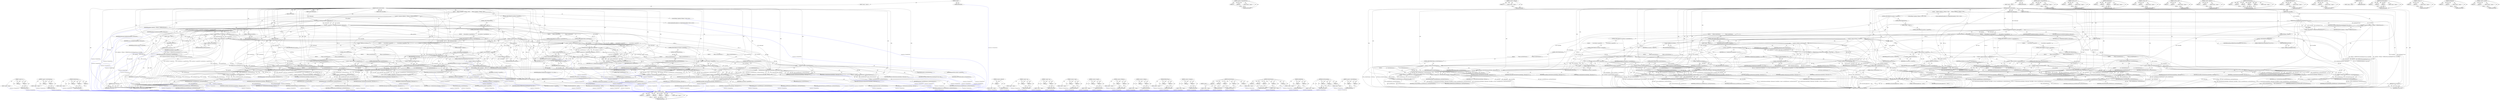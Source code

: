 digraph "&lt;operator&gt;.indirectFieldAccess" {
vulnerable_273 [label=<(METHOD,VerifyUdpChecksum)>];
vulnerable_274 [label=<(PARAM,p1)>];
vulnerable_275 [label=<(PARAM,p2)>];
vulnerable_276 [label=<(PARAM,p3)>];
vulnerable_277 [label=<(PARAM,p4)>];
vulnerable_278 [label=<(PARAM,p5)>];
vulnerable_279 [label=<(BLOCK,&lt;empty&gt;,&lt;empty&gt;)>];
vulnerable_280 [label=<(METHOD_RETURN,ANY)>];
vulnerable_220 [label=<(METHOD,&lt;operator&gt;.indirectIndexAccess)>];
vulnerable_221 [label=<(PARAM,p1)>];
vulnerable_222 [label=<(PARAM,p2)>];
vulnerable_223 [label=<(BLOCK,&lt;empty&gt;,&lt;empty&gt;)>];
vulnerable_224 [label=<(METHOD_RETURN,ANY)>];
vulnerable_246 [label=<(METHOD,&lt;operator&gt;.addressOf)>];
vulnerable_247 [label=<(PARAM,p1)>];
vulnerable_248 [label=<(BLOCK,&lt;empty&gt;,&lt;empty&gt;)>];
vulnerable_249 [label=<(METHOD_RETURN,ANY)>];
vulnerable_6 [label=<(METHOD,&lt;global&gt;)<SUB>1</SUB>>];
vulnerable_7 [label=<(BLOCK,&lt;empty&gt;,&lt;empty&gt;)<SUB>1</SUB>>];
vulnerable_8 [label=<(METHOD,ParaNdis_CheckSumVerify)<SUB>1</SUB>>];
vulnerable_9 [label=<(PARAM,tCompletePhysicalAddress *pDataPages)<SUB>2</SUB>>];
vulnerable_10 [label=<(PARAM,ULONG ulDataLength)<SUB>3</SUB>>];
vulnerable_11 [label=<(PARAM,ULONG ulStartOffset)<SUB>4</SUB>>];
vulnerable_12 [label=<(PARAM,ULONG flags)<SUB>5</SUB>>];
vulnerable_13 [label=<(PARAM,LPCSTR caller)<SUB>6</SUB>>];
vulnerable_14 [label=<(BLOCK,{
     IPHeader *pIpHeader = (IPHeader *) RtlOf...,{
     IPHeader *pIpHeader = (IPHeader *) RtlOf...)<SUB>7</SUB>>];
vulnerable_15 [label="<(LOCAL,IPHeader* pIpHeader: IPHeader*)<SUB>8</SUB>>"];
vulnerable_16 [label=<(&lt;operator&gt;.assignment,*pIpHeader = (IPHeader *) RtlOffsetToPointer(pD...)<SUB>8</SUB>>];
vulnerable_17 [label=<(IDENTIFIER,pIpHeader,*pIpHeader = (IPHeader *) RtlOffsetToPointer(pD...)<SUB>8</SUB>>];
vulnerable_18 [label=<(&lt;operator&gt;.cast,(IPHeader *) RtlOffsetToPointer(pDataPages[0].V...)<SUB>8</SUB>>];
vulnerable_19 [label=<(UNKNOWN,IPHeader *,IPHeader *)<SUB>8</SUB>>];
vulnerable_20 [label=<(RtlOffsetToPointer,RtlOffsetToPointer(pDataPages[0].Virtual, ulSta...)<SUB>8</SUB>>];
vulnerable_21 [label=<(&lt;operator&gt;.fieldAccess,pDataPages[0].Virtual)<SUB>8</SUB>>];
vulnerable_22 [label=<(&lt;operator&gt;.indirectIndexAccess,pDataPages[0])<SUB>8</SUB>>];
vulnerable_23 [label=<(IDENTIFIER,pDataPages,RtlOffsetToPointer(pDataPages[0].Virtual, ulSta...)<SUB>8</SUB>>];
vulnerable_24 [label=<(LITERAL,0,RtlOffsetToPointer(pDataPages[0].Virtual, ulSta...)<SUB>8</SUB>>];
vulnerable_25 [label=<(FIELD_IDENTIFIER,Virtual,Virtual)<SUB>8</SUB>>];
vulnerable_26 [label=<(IDENTIFIER,ulStartOffset,RtlOffsetToPointer(pDataPages[0].Virtual, ulSta...)<SUB>8</SUB>>];
vulnerable_27 [label="<(LOCAL,tTcpIpPacketParsingResult res: tTcpIpPacketParsingResult)<SUB>10</SUB>>"];
vulnerable_28 [label=<(&lt;operator&gt;.assignment,res = QualifyIpPacket(pIpHeader, ulDataLength))<SUB>10</SUB>>];
vulnerable_29 [label=<(IDENTIFIER,res,res = QualifyIpPacket(pIpHeader, ulDataLength))<SUB>10</SUB>>];
vulnerable_30 [label=<(QualifyIpPacket,QualifyIpPacket(pIpHeader, ulDataLength))<SUB>10</SUB>>];
vulnerable_31 [label=<(IDENTIFIER,pIpHeader,QualifyIpPacket(pIpHeader, ulDataLength))<SUB>10</SUB>>];
vulnerable_32 [label=<(IDENTIFIER,ulDataLength,QualifyIpPacket(pIpHeader, ulDataLength))<SUB>10</SUB>>];
vulnerable_33 [label=<(CONTROL_STRUCTURE,IF,if (res.ipStatus == ppresIPV4))<SUB>11</SUB>>];
vulnerable_34 [label=<(&lt;operator&gt;.equals,res.ipStatus == ppresIPV4)<SUB>11</SUB>>];
vulnerable_35 [label=<(&lt;operator&gt;.fieldAccess,res.ipStatus)<SUB>11</SUB>>];
vulnerable_36 [label=<(IDENTIFIER,res,res.ipStatus == ppresIPV4)<SUB>11</SUB>>];
vulnerable_37 [label=<(FIELD_IDENTIFIER,ipStatus,ipStatus)<SUB>11</SUB>>];
vulnerable_38 [label=<(IDENTIFIER,ppresIPV4,res.ipStatus == ppresIPV4)<SUB>11</SUB>>];
vulnerable_39 [label=<(BLOCK,{
         if (flags &amp; pcrIpChecksum)
         ...,{
         if (flags &amp; pcrIpChecksum)
         ...)<SUB>12</SUB>>];
vulnerable_40 [label=<(CONTROL_STRUCTURE,IF,if (flags &amp; pcrIpChecksum))<SUB>13</SUB>>];
vulnerable_41 [label=<(&lt;operator&gt;.and,flags &amp; pcrIpChecksum)<SUB>13</SUB>>];
vulnerable_42 [label=<(IDENTIFIER,flags,flags &amp; pcrIpChecksum)<SUB>13</SUB>>];
vulnerable_43 [label=<(IDENTIFIER,pcrIpChecksum,flags &amp; pcrIpChecksum)<SUB>13</SUB>>];
vulnerable_44 [label=<(BLOCK,&lt;empty&gt;,&lt;empty&gt;)<SUB>14</SUB>>];
vulnerable_45 [label=<(&lt;operator&gt;.assignment,res = VerifyIpChecksum(&amp;pIpHeader-&gt;v4, res, (fl...)<SUB>14</SUB>>];
vulnerable_46 [label=<(IDENTIFIER,res,res = VerifyIpChecksum(&amp;pIpHeader-&gt;v4, res, (fl...)<SUB>14</SUB>>];
vulnerable_47 [label=<(VerifyIpChecksum,VerifyIpChecksum(&amp;pIpHeader-&gt;v4, res, (flags &amp; ...)<SUB>14</SUB>>];
vulnerable_48 [label=<(&lt;operator&gt;.addressOf,&amp;pIpHeader-&gt;v4)<SUB>14</SUB>>];
vulnerable_49 [label=<(&lt;operator&gt;.indirectFieldAccess,pIpHeader-&gt;v4)<SUB>14</SUB>>];
vulnerable_50 [label=<(IDENTIFIER,pIpHeader,VerifyIpChecksum(&amp;pIpHeader-&gt;v4, res, (flags &amp; ...)<SUB>14</SUB>>];
vulnerable_51 [label=<(FIELD_IDENTIFIER,v4,v4)<SUB>14</SUB>>];
vulnerable_52 [label=<(IDENTIFIER,res,VerifyIpChecksum(&amp;pIpHeader-&gt;v4, res, (flags &amp; ...)<SUB>14</SUB>>];
vulnerable_53 [label=<(&lt;operator&gt;.notEquals,(flags &amp; pcrFixIPChecksum) != 0)<SUB>14</SUB>>];
vulnerable_54 [label=<(&lt;operator&gt;.and,flags &amp; pcrFixIPChecksum)<SUB>14</SUB>>];
vulnerable_55 [label=<(IDENTIFIER,flags,flags &amp; pcrFixIPChecksum)<SUB>14</SUB>>];
vulnerable_56 [label=<(IDENTIFIER,pcrFixIPChecksum,flags &amp; pcrFixIPChecksum)<SUB>14</SUB>>];
vulnerable_57 [label=<(LITERAL,0,(flags &amp; pcrFixIPChecksum) != 0)<SUB>14</SUB>>];
vulnerable_58 [label=<(CONTROL_STRUCTURE,IF,if (res.xxpStatus == ppresXxpKnown))<SUB>15</SUB>>];
vulnerable_59 [label=<(&lt;operator&gt;.equals,res.xxpStatus == ppresXxpKnown)<SUB>15</SUB>>];
vulnerable_60 [label=<(&lt;operator&gt;.fieldAccess,res.xxpStatus)<SUB>15</SUB>>];
vulnerable_61 [label=<(IDENTIFIER,res,res.xxpStatus == ppresXxpKnown)<SUB>15</SUB>>];
vulnerable_62 [label=<(FIELD_IDENTIFIER,xxpStatus,xxpStatus)<SUB>15</SUB>>];
vulnerable_63 [label=<(IDENTIFIER,ppresXxpKnown,res.xxpStatus == ppresXxpKnown)<SUB>15</SUB>>];
vulnerable_64 [label=<(BLOCK,{
            if (res.TcpUdp == ppresIsTCP) /* ...,{
            if (res.TcpUdp == ppresIsTCP) /* ...)<SUB>16</SUB>>];
vulnerable_65 [label=<(CONTROL_STRUCTURE,IF,if (res.TcpUdp == ppresIsTCP))<SUB>17</SUB>>];
vulnerable_66 [label=<(&lt;operator&gt;.equals,res.TcpUdp == ppresIsTCP)<SUB>17</SUB>>];
vulnerable_67 [label=<(&lt;operator&gt;.fieldAccess,res.TcpUdp)<SUB>17</SUB>>];
vulnerable_68 [label=<(IDENTIFIER,res,res.TcpUdp == ppresIsTCP)<SUB>17</SUB>>];
vulnerable_69 [label=<(FIELD_IDENTIFIER,TcpUdp,TcpUdp)<SUB>17</SUB>>];
vulnerable_70 [label=<(IDENTIFIER,ppresIsTCP,res.TcpUdp == ppresIsTCP)<SUB>17</SUB>>];
vulnerable_71 [label=<(BLOCK,{
                if(flags &amp; pcrTcpV4Checksum)
...,{
                if(flags &amp; pcrTcpV4Checksum)
...)<SUB>18</SUB>>];
vulnerable_72 [label=<(CONTROL_STRUCTURE,IF,if (flags &amp; pcrTcpV4Checksum))<SUB>19</SUB>>];
vulnerable_73 [label=<(&lt;operator&gt;.and,flags &amp; pcrTcpV4Checksum)<SUB>19</SUB>>];
vulnerable_74 [label=<(IDENTIFIER,flags,flags &amp; pcrTcpV4Checksum)<SUB>19</SUB>>];
vulnerable_75 [label=<(IDENTIFIER,pcrTcpV4Checksum,flags &amp; pcrTcpV4Checksum)<SUB>19</SUB>>];
vulnerable_76 [label=<(BLOCK,{
                    res = VerifyTcpChecksum(p...,{
                    res = VerifyTcpChecksum(p...)<SUB>20</SUB>>];
vulnerable_77 [label=<(&lt;operator&gt;.assignment,res = VerifyTcpChecksum(pDataPages, ulDataLengt...)<SUB>21</SUB>>];
vulnerable_78 [label=<(IDENTIFIER,res,res = VerifyTcpChecksum(pDataPages, ulDataLengt...)<SUB>21</SUB>>];
vulnerable_79 [label=<(VerifyTcpChecksum,VerifyTcpChecksum(pDataPages, ulDataLength, ulS...)<SUB>21</SUB>>];
vulnerable_80 [label=<(IDENTIFIER,pDataPages,VerifyTcpChecksum(pDataPages, ulDataLength, ulS...)<SUB>21</SUB>>];
vulnerable_81 [label=<(IDENTIFIER,ulDataLength,VerifyTcpChecksum(pDataPages, ulDataLength, ulS...)<SUB>21</SUB>>];
vulnerable_82 [label=<(IDENTIFIER,ulStartOffset,VerifyTcpChecksum(pDataPages, ulDataLength, ulS...)<SUB>21</SUB>>];
vulnerable_83 [label=<(IDENTIFIER,res,VerifyTcpChecksum(pDataPages, ulDataLength, ulS...)<SUB>21</SUB>>];
vulnerable_84 [label=<(&lt;operator&gt;.and,flags &amp; (pcrFixPHChecksum | pcrFixTcpV4Checksum))<SUB>21</SUB>>];
vulnerable_85 [label=<(IDENTIFIER,flags,flags &amp; (pcrFixPHChecksum | pcrFixTcpV4Checksum))<SUB>21</SUB>>];
vulnerable_86 [label=<(&lt;operator&gt;.or,pcrFixPHChecksum | pcrFixTcpV4Checksum)<SUB>21</SUB>>];
vulnerable_87 [label=<(IDENTIFIER,pcrFixPHChecksum,pcrFixPHChecksum | pcrFixTcpV4Checksum)<SUB>21</SUB>>];
vulnerable_88 [label=<(IDENTIFIER,pcrFixTcpV4Checksum,pcrFixPHChecksum | pcrFixTcpV4Checksum)<SUB>21</SUB>>];
vulnerable_89 [label=<(CONTROL_STRUCTURE,ELSE,else)<SUB>25</SUB>>];
vulnerable_90 [label=<(BLOCK,{
                if (flags &amp; pcrUdpV4Checksum)...,{
                if (flags &amp; pcrUdpV4Checksum)...)<SUB>25</SUB>>];
vulnerable_91 [label=<(CONTROL_STRUCTURE,IF,if (flags &amp; pcrUdpV4Checksum))<SUB>26</SUB>>];
vulnerable_92 [label=<(&lt;operator&gt;.and,flags &amp; pcrUdpV4Checksum)<SUB>26</SUB>>];
vulnerable_93 [label=<(IDENTIFIER,flags,flags &amp; pcrUdpV4Checksum)<SUB>26</SUB>>];
vulnerable_94 [label=<(IDENTIFIER,pcrUdpV4Checksum,flags &amp; pcrUdpV4Checksum)<SUB>26</SUB>>];
vulnerable_95 [label=<(BLOCK,{
                    res = VerifyUdpChecksum(p...,{
                    res = VerifyUdpChecksum(p...)<SUB>27</SUB>>];
vulnerable_96 [label=<(&lt;operator&gt;.assignment,res = VerifyUdpChecksum(pDataPages, ulDataLengt...)<SUB>28</SUB>>];
vulnerable_97 [label=<(IDENTIFIER,res,res = VerifyUdpChecksum(pDataPages, ulDataLengt...)<SUB>28</SUB>>];
vulnerable_98 [label=<(VerifyUdpChecksum,VerifyUdpChecksum(pDataPages, ulDataLength, ulS...)<SUB>28</SUB>>];
vulnerable_99 [label=<(IDENTIFIER,pDataPages,VerifyUdpChecksum(pDataPages, ulDataLength, ulS...)<SUB>28</SUB>>];
vulnerable_100 [label=<(IDENTIFIER,ulDataLength,VerifyUdpChecksum(pDataPages, ulDataLength, ulS...)<SUB>28</SUB>>];
vulnerable_101 [label=<(IDENTIFIER,ulStartOffset,VerifyUdpChecksum(pDataPages, ulDataLength, ulS...)<SUB>28</SUB>>];
vulnerable_102 [label=<(IDENTIFIER,res,VerifyUdpChecksum(pDataPages, ulDataLength, ulS...)<SUB>28</SUB>>];
vulnerable_103 [label=<(&lt;operator&gt;.and,flags &amp; (pcrFixPHChecksum | pcrFixUdpV4Checksum))<SUB>28</SUB>>];
vulnerable_104 [label=<(IDENTIFIER,flags,flags &amp; (pcrFixPHChecksum | pcrFixUdpV4Checksum))<SUB>28</SUB>>];
vulnerable_105 [label=<(&lt;operator&gt;.or,pcrFixPHChecksum | pcrFixUdpV4Checksum)<SUB>28</SUB>>];
vulnerable_106 [label=<(IDENTIFIER,pcrFixPHChecksum,pcrFixPHChecksum | pcrFixUdpV4Checksum)<SUB>28</SUB>>];
vulnerable_107 [label=<(IDENTIFIER,pcrFixUdpV4Checksum,pcrFixPHChecksum | pcrFixUdpV4Checksum)<SUB>28</SUB>>];
vulnerable_108 [label=<(CONTROL_STRUCTURE,ELSE,else)<SUB>33</SUB>>];
vulnerable_109 [label=<(BLOCK,&lt;empty&gt;,&lt;empty&gt;)<SUB>33</SUB>>];
vulnerable_110 [label=<(CONTROL_STRUCTURE,IF,if (res.ipStatus == ppresIPV6))<SUB>33</SUB>>];
vulnerable_111 [label=<(&lt;operator&gt;.equals,res.ipStatus == ppresIPV6)<SUB>33</SUB>>];
vulnerable_112 [label=<(&lt;operator&gt;.fieldAccess,res.ipStatus)<SUB>33</SUB>>];
vulnerable_113 [label=<(IDENTIFIER,res,res.ipStatus == ppresIPV6)<SUB>33</SUB>>];
vulnerable_114 [label=<(FIELD_IDENTIFIER,ipStatus,ipStatus)<SUB>33</SUB>>];
vulnerable_115 [label=<(IDENTIFIER,ppresIPV6,res.ipStatus == ppresIPV6)<SUB>33</SUB>>];
vulnerable_116 [label=<(BLOCK,{
        if(res.xxpStatus == ppresXxpKnown)
  ...,{
        if(res.xxpStatus == ppresXxpKnown)
  ...)<SUB>34</SUB>>];
vulnerable_117 [label=<(CONTROL_STRUCTURE,IF,if (res.xxpStatus == ppresXxpKnown))<SUB>35</SUB>>];
vulnerable_118 [label=<(&lt;operator&gt;.equals,res.xxpStatus == ppresXxpKnown)<SUB>35</SUB>>];
vulnerable_119 [label=<(&lt;operator&gt;.fieldAccess,res.xxpStatus)<SUB>35</SUB>>];
vulnerable_120 [label=<(IDENTIFIER,res,res.xxpStatus == ppresXxpKnown)<SUB>35</SUB>>];
vulnerable_121 [label=<(FIELD_IDENTIFIER,xxpStatus,xxpStatus)<SUB>35</SUB>>];
vulnerable_122 [label=<(IDENTIFIER,ppresXxpKnown,res.xxpStatus == ppresXxpKnown)<SUB>35</SUB>>];
vulnerable_123 [label=<(BLOCK,{
            if (res.TcpUdp == ppresIsTCP) /* ...,{
            if (res.TcpUdp == ppresIsTCP) /* ...)<SUB>36</SUB>>];
vulnerable_124 [label=<(CONTROL_STRUCTURE,IF,if (res.TcpUdp == ppresIsTCP))<SUB>37</SUB>>];
vulnerable_125 [label=<(&lt;operator&gt;.equals,res.TcpUdp == ppresIsTCP)<SUB>37</SUB>>];
vulnerable_126 [label=<(&lt;operator&gt;.fieldAccess,res.TcpUdp)<SUB>37</SUB>>];
vulnerable_127 [label=<(IDENTIFIER,res,res.TcpUdp == ppresIsTCP)<SUB>37</SUB>>];
vulnerable_128 [label=<(FIELD_IDENTIFIER,TcpUdp,TcpUdp)<SUB>37</SUB>>];
vulnerable_129 [label=<(IDENTIFIER,ppresIsTCP,res.TcpUdp == ppresIsTCP)<SUB>37</SUB>>];
vulnerable_130 [label=<(BLOCK,{
                if(flags &amp; pcrTcpV6Checksum)
...,{
                if(flags &amp; pcrTcpV6Checksum)
...)<SUB>38</SUB>>];
vulnerable_131 [label=<(CONTROL_STRUCTURE,IF,if (flags &amp; pcrTcpV6Checksum))<SUB>39</SUB>>];
vulnerable_132 [label=<(&lt;operator&gt;.and,flags &amp; pcrTcpV6Checksum)<SUB>39</SUB>>];
vulnerable_133 [label=<(IDENTIFIER,flags,flags &amp; pcrTcpV6Checksum)<SUB>39</SUB>>];
vulnerable_134 [label=<(IDENTIFIER,pcrTcpV6Checksum,flags &amp; pcrTcpV6Checksum)<SUB>39</SUB>>];
vulnerable_135 [label=<(BLOCK,{
                    res = VerifyTcpChecksum(p...,{
                    res = VerifyTcpChecksum(p...)<SUB>40</SUB>>];
vulnerable_136 [label=<(&lt;operator&gt;.assignment,res = VerifyTcpChecksum(pDataPages, ulDataLengt...)<SUB>41</SUB>>];
vulnerable_137 [label=<(IDENTIFIER,res,res = VerifyTcpChecksum(pDataPages, ulDataLengt...)<SUB>41</SUB>>];
vulnerable_138 [label=<(VerifyTcpChecksum,VerifyTcpChecksum(pDataPages, ulDataLength, ulS...)<SUB>41</SUB>>];
vulnerable_139 [label=<(IDENTIFIER,pDataPages,VerifyTcpChecksum(pDataPages, ulDataLength, ulS...)<SUB>41</SUB>>];
vulnerable_140 [label=<(IDENTIFIER,ulDataLength,VerifyTcpChecksum(pDataPages, ulDataLength, ulS...)<SUB>41</SUB>>];
vulnerable_141 [label=<(IDENTIFIER,ulStartOffset,VerifyTcpChecksum(pDataPages, ulDataLength, ulS...)<SUB>41</SUB>>];
vulnerable_142 [label=<(IDENTIFIER,res,VerifyTcpChecksum(pDataPages, ulDataLength, ulS...)<SUB>41</SUB>>];
vulnerable_143 [label=<(&lt;operator&gt;.and,flags &amp; (pcrFixPHChecksum | pcrFixTcpV6Checksum))<SUB>41</SUB>>];
vulnerable_144 [label=<(IDENTIFIER,flags,flags &amp; (pcrFixPHChecksum | pcrFixTcpV6Checksum))<SUB>41</SUB>>];
vulnerable_145 [label=<(&lt;operator&gt;.or,pcrFixPHChecksum | pcrFixTcpV6Checksum)<SUB>41</SUB>>];
vulnerable_146 [label=<(IDENTIFIER,pcrFixPHChecksum,pcrFixPHChecksum | pcrFixTcpV6Checksum)<SUB>41</SUB>>];
vulnerable_147 [label=<(IDENTIFIER,pcrFixTcpV6Checksum,pcrFixPHChecksum | pcrFixTcpV6Checksum)<SUB>41</SUB>>];
vulnerable_148 [label=<(CONTROL_STRUCTURE,ELSE,else)<SUB>45</SUB>>];
vulnerable_149 [label=<(BLOCK,{
                if (flags &amp; pcrUdpV6Checksum)...,{
                if (flags &amp; pcrUdpV6Checksum)...)<SUB>45</SUB>>];
vulnerable_150 [label=<(CONTROL_STRUCTURE,IF,if (flags &amp; pcrUdpV6Checksum))<SUB>46</SUB>>];
vulnerable_151 [label=<(&lt;operator&gt;.and,flags &amp; pcrUdpV6Checksum)<SUB>46</SUB>>];
vulnerable_152 [label=<(IDENTIFIER,flags,flags &amp; pcrUdpV6Checksum)<SUB>46</SUB>>];
vulnerable_153 [label=<(IDENTIFIER,pcrUdpV6Checksum,flags &amp; pcrUdpV6Checksum)<SUB>46</SUB>>];
vulnerable_154 [label=<(BLOCK,{
                    res = VerifyUdpChecksum(p...,{
                    res = VerifyUdpChecksum(p...)<SUB>47</SUB>>];
vulnerable_155 [label=<(&lt;operator&gt;.assignment,res = VerifyUdpChecksum(pDataPages, ulDataLengt...)<SUB>48</SUB>>];
vulnerable_156 [label=<(IDENTIFIER,res,res = VerifyUdpChecksum(pDataPages, ulDataLengt...)<SUB>48</SUB>>];
vulnerable_157 [label=<(VerifyUdpChecksum,VerifyUdpChecksum(pDataPages, ulDataLength, ulS...)<SUB>48</SUB>>];
vulnerable_158 [label=<(IDENTIFIER,pDataPages,VerifyUdpChecksum(pDataPages, ulDataLength, ulS...)<SUB>48</SUB>>];
vulnerable_159 [label=<(IDENTIFIER,ulDataLength,VerifyUdpChecksum(pDataPages, ulDataLength, ulS...)<SUB>48</SUB>>];
vulnerable_160 [label=<(IDENTIFIER,ulStartOffset,VerifyUdpChecksum(pDataPages, ulDataLength, ulS...)<SUB>48</SUB>>];
vulnerable_161 [label=<(IDENTIFIER,res,VerifyUdpChecksum(pDataPages, ulDataLength, ulS...)<SUB>48</SUB>>];
vulnerable_162 [label=<(&lt;operator&gt;.and,flags &amp; (pcrFixPHChecksum | pcrFixUdpV6Checksum))<SUB>48</SUB>>];
vulnerable_163 [label=<(IDENTIFIER,flags,flags &amp; (pcrFixPHChecksum | pcrFixUdpV6Checksum))<SUB>48</SUB>>];
vulnerable_164 [label=<(&lt;operator&gt;.or,pcrFixPHChecksum | pcrFixUdpV6Checksum)<SUB>48</SUB>>];
vulnerable_165 [label=<(IDENTIFIER,pcrFixPHChecksum,pcrFixPHChecksum | pcrFixUdpV6Checksum)<SUB>48</SUB>>];
vulnerable_166 [label=<(IDENTIFIER,pcrFixUdpV6Checksum,pcrFixPHChecksum | pcrFixUdpV6Checksum)<SUB>48</SUB>>];
vulnerable_167 [label=<(PrintOutParsingResult,PrintOutParsingResult(res, 1, caller))<SUB>53</SUB>>];
vulnerable_168 [label=<(IDENTIFIER,res,PrintOutParsingResult(res, 1, caller))<SUB>53</SUB>>];
vulnerable_169 [label=<(LITERAL,1,PrintOutParsingResult(res, 1, caller))<SUB>53</SUB>>];
vulnerable_170 [label=<(IDENTIFIER,caller,PrintOutParsingResult(res, 1, caller))<SUB>53</SUB>>];
vulnerable_171 [label=<(RETURN,return res;,return res;)<SUB>54</SUB>>];
vulnerable_172 [label=<(IDENTIFIER,res,return res;)<SUB>54</SUB>>];
vulnerable_173 [label=<(METHOD_RETURN,tTcpIpPacketParsingResult)<SUB>1</SUB>>];
vulnerable_175 [label=<(METHOD_RETURN,ANY)<SUB>1</SUB>>];
vulnerable_250 [label=<(METHOD,&lt;operator&gt;.indirectFieldAccess)>];
vulnerable_251 [label=<(PARAM,p1)>];
vulnerable_252 [label=<(PARAM,p2)>];
vulnerable_253 [label=<(BLOCK,&lt;empty&gt;,&lt;empty&gt;)>];
vulnerable_254 [label=<(METHOD_RETURN,ANY)>];
vulnerable_205 [label=<(METHOD,&lt;operator&gt;.cast)>];
vulnerable_206 [label=<(PARAM,p1)>];
vulnerable_207 [label=<(PARAM,p2)>];
vulnerable_208 [label=<(BLOCK,&lt;empty&gt;,&lt;empty&gt;)>];
vulnerable_209 [label=<(METHOD_RETURN,ANY)>];
vulnerable_240 [label=<(METHOD,VerifyIpChecksum)>];
vulnerable_241 [label=<(PARAM,p1)>];
vulnerable_242 [label=<(PARAM,p2)>];
vulnerable_243 [label=<(PARAM,p3)>];
vulnerable_244 [label=<(BLOCK,&lt;empty&gt;,&lt;empty&gt;)>];
vulnerable_245 [label=<(METHOD_RETURN,ANY)>];
vulnerable_235 [label=<(METHOD,&lt;operator&gt;.and)>];
vulnerable_236 [label=<(PARAM,p1)>];
vulnerable_237 [label=<(PARAM,p2)>];
vulnerable_238 [label=<(BLOCK,&lt;empty&gt;,&lt;empty&gt;)>];
vulnerable_239 [label=<(METHOD_RETURN,ANY)>];
vulnerable_230 [label=<(METHOD,&lt;operator&gt;.equals)>];
vulnerable_231 [label=<(PARAM,p1)>];
vulnerable_232 [label=<(PARAM,p2)>];
vulnerable_233 [label=<(BLOCK,&lt;empty&gt;,&lt;empty&gt;)>];
vulnerable_234 [label=<(METHOD_RETURN,ANY)>];
vulnerable_215 [label=<(METHOD,&lt;operator&gt;.fieldAccess)>];
vulnerable_216 [label=<(PARAM,p1)>];
vulnerable_217 [label=<(PARAM,p2)>];
vulnerable_218 [label=<(BLOCK,&lt;empty&gt;,&lt;empty&gt;)>];
vulnerable_219 [label=<(METHOD_RETURN,ANY)>];
vulnerable_260 [label=<(METHOD,VerifyTcpChecksum)>];
vulnerable_261 [label=<(PARAM,p1)>];
vulnerable_262 [label=<(PARAM,p2)>];
vulnerable_263 [label=<(PARAM,p3)>];
vulnerable_264 [label=<(PARAM,p4)>];
vulnerable_265 [label=<(PARAM,p5)>];
vulnerable_266 [label=<(BLOCK,&lt;empty&gt;,&lt;empty&gt;)>];
vulnerable_267 [label=<(METHOD_RETURN,ANY)>];
vulnerable_210 [label=<(METHOD,RtlOffsetToPointer)>];
vulnerable_211 [label=<(PARAM,p1)>];
vulnerable_212 [label=<(PARAM,p2)>];
vulnerable_213 [label=<(BLOCK,&lt;empty&gt;,&lt;empty&gt;)>];
vulnerable_214 [label=<(METHOD_RETURN,ANY)>];
vulnerable_200 [label=<(METHOD,&lt;operator&gt;.assignment)>];
vulnerable_201 [label=<(PARAM,p1)>];
vulnerable_202 [label=<(PARAM,p2)>];
vulnerable_203 [label=<(BLOCK,&lt;empty&gt;,&lt;empty&gt;)>];
vulnerable_204 [label=<(METHOD_RETURN,ANY)>];
vulnerable_194 [label=<(METHOD,&lt;global&gt;)<SUB>1</SUB>>];
vulnerable_195 [label=<(BLOCK,&lt;empty&gt;,&lt;empty&gt;)>];
vulnerable_196 [label=<(METHOD_RETURN,ANY)>];
vulnerable_281 [label=<(METHOD,PrintOutParsingResult)>];
vulnerable_282 [label=<(PARAM,p1)>];
vulnerable_283 [label=<(PARAM,p2)>];
vulnerable_284 [label=<(PARAM,p3)>];
vulnerable_285 [label=<(BLOCK,&lt;empty&gt;,&lt;empty&gt;)>];
vulnerable_286 [label=<(METHOD_RETURN,ANY)>];
vulnerable_268 [label=<(METHOD,&lt;operator&gt;.or)>];
vulnerable_269 [label=<(PARAM,p1)>];
vulnerable_270 [label=<(PARAM,p2)>];
vulnerable_271 [label=<(BLOCK,&lt;empty&gt;,&lt;empty&gt;)>];
vulnerable_272 [label=<(METHOD_RETURN,ANY)>];
vulnerable_225 [label=<(METHOD,QualifyIpPacket)>];
vulnerable_226 [label=<(PARAM,p1)>];
vulnerable_227 [label=<(PARAM,p2)>];
vulnerable_228 [label=<(BLOCK,&lt;empty&gt;,&lt;empty&gt;)>];
vulnerable_229 [label=<(METHOD_RETURN,ANY)>];
vulnerable_255 [label=<(METHOD,&lt;operator&gt;.notEquals)>];
vulnerable_256 [label=<(PARAM,p1)>];
vulnerable_257 [label=<(PARAM,p2)>];
vulnerable_258 [label=<(BLOCK,&lt;empty&gt;,&lt;empty&gt;)>];
vulnerable_259 [label=<(METHOD_RETURN,ANY)>];
fixed_288 [label=<(METHOD,&lt;operator&gt;.or)>];
fixed_289 [label=<(PARAM,p1)>];
fixed_290 [label=<(PARAM,p2)>];
fixed_291 [label=<(BLOCK,&lt;empty&gt;,&lt;empty&gt;)>];
fixed_292 [label=<(METHOD_RETURN,ANY)>];
fixed_235 [label=<(METHOD,&lt;operator&gt;.indirectIndexAccess)>];
fixed_236 [label=<(PARAM,p1)>];
fixed_237 [label=<(PARAM,p2)>];
fixed_238 [label=<(BLOCK,&lt;empty&gt;,&lt;empty&gt;)>];
fixed_239 [label=<(METHOD_RETURN,ANY)>];
fixed_260 [label=<(METHOD,VerifyIpChecksum)>];
fixed_261 [label=<(PARAM,p1)>];
fixed_262 [label=<(PARAM,p2)>];
fixed_263 [label=<(PARAM,p3)>];
fixed_264 [label=<(BLOCK,&lt;empty&gt;,&lt;empty&gt;)>];
fixed_265 [label=<(METHOD_RETURN,ANY)>];
fixed_6 [label=<(METHOD,&lt;global&gt;)<SUB>1</SUB>>];
fixed_7 [label=<(BLOCK,&lt;empty&gt;,&lt;empty&gt;)<SUB>1</SUB>>];
fixed_8 [label=<(METHOD,ParaNdis_CheckSumVerify)<SUB>1</SUB>>];
fixed_9 [label=<(PARAM,tCompletePhysicalAddress *pDataPages)<SUB>2</SUB>>];
fixed_10 [label=<(PARAM,ULONG ulDataLength)<SUB>3</SUB>>];
fixed_11 [label=<(PARAM,ULONG ulStartOffset)<SUB>4</SUB>>];
fixed_12 [label=<(PARAM,ULONG flags)<SUB>5</SUB>>];
fixed_13 [label=<(PARAM,LPCSTR caller)<SUB>6</SUB>>];
fixed_14 [label=<(BLOCK,{
     IPHeader *pIpHeader = (IPHeader *) RtlOf...,{
     IPHeader *pIpHeader = (IPHeader *) RtlOf...)<SUB>7</SUB>>];
fixed_15 [label="<(LOCAL,IPHeader* pIpHeader: IPHeader*)<SUB>8</SUB>>"];
fixed_16 [label=<(&lt;operator&gt;.assignment,*pIpHeader = (IPHeader *) RtlOffsetToPointer(pD...)<SUB>8</SUB>>];
fixed_17 [label=<(IDENTIFIER,pIpHeader,*pIpHeader = (IPHeader *) RtlOffsetToPointer(pD...)<SUB>8</SUB>>];
fixed_18 [label=<(&lt;operator&gt;.cast,(IPHeader *) RtlOffsetToPointer(pDataPages[0].V...)<SUB>8</SUB>>];
fixed_19 [label=<(UNKNOWN,IPHeader *,IPHeader *)<SUB>8</SUB>>];
fixed_20 [label=<(RtlOffsetToPointer,RtlOffsetToPointer(pDataPages[0].Virtual, ulSta...)<SUB>8</SUB>>];
fixed_21 [label=<(&lt;operator&gt;.fieldAccess,pDataPages[0].Virtual)<SUB>8</SUB>>];
fixed_22 [label=<(&lt;operator&gt;.indirectIndexAccess,pDataPages[0])<SUB>8</SUB>>];
fixed_23 [label=<(IDENTIFIER,pDataPages,RtlOffsetToPointer(pDataPages[0].Virtual, ulSta...)<SUB>8</SUB>>];
fixed_24 [label=<(LITERAL,0,RtlOffsetToPointer(pDataPages[0].Virtual, ulSta...)<SUB>8</SUB>>];
fixed_25 [label=<(FIELD_IDENTIFIER,Virtual,Virtual)<SUB>8</SUB>>];
fixed_26 [label=<(IDENTIFIER,ulStartOffset,RtlOffsetToPointer(pDataPages[0].Virtual, ulSta...)<SUB>8</SUB>>];
fixed_27 [label="<(LOCAL,tTcpIpPacketParsingResult res: tTcpIpPacketParsingResult)<SUB>10</SUB>>"];
fixed_28 [label=<(&lt;operator&gt;.assignment,res = QualifyIpPacket(pIpHeader, ulDataLength))<SUB>10</SUB>>];
fixed_29 [label=<(IDENTIFIER,res,res = QualifyIpPacket(pIpHeader, ulDataLength))<SUB>10</SUB>>];
fixed_30 [label=<(QualifyIpPacket,QualifyIpPacket(pIpHeader, ulDataLength))<SUB>10</SUB>>];
fixed_31 [label=<(IDENTIFIER,pIpHeader,QualifyIpPacket(pIpHeader, ulDataLength))<SUB>10</SUB>>];
fixed_32 [label=<(IDENTIFIER,ulDataLength,QualifyIpPacket(pIpHeader, ulDataLength))<SUB>10</SUB>>];
fixed_33 [label=<(CONTROL_STRUCTURE,IF,if (res.ipStatus == ppresNotIP || res.ipCheckSum == ppresIPTooShort))<SUB>11</SUB>>];
fixed_34 [label=<(&lt;operator&gt;.logicalOr,res.ipStatus == ppresNotIP || res.ipCheckSum ==...)<SUB>11</SUB>>];
fixed_35 [label=<(&lt;operator&gt;.equals,res.ipStatus == ppresNotIP)<SUB>11</SUB>>];
fixed_36 [label=<(&lt;operator&gt;.fieldAccess,res.ipStatus)<SUB>11</SUB>>];
fixed_37 [label=<(IDENTIFIER,res,res.ipStatus == ppresNotIP)<SUB>11</SUB>>];
fixed_38 [label=<(FIELD_IDENTIFIER,ipStatus,ipStatus)<SUB>11</SUB>>];
fixed_39 [label=<(IDENTIFIER,ppresNotIP,res.ipStatus == ppresNotIP)<SUB>11</SUB>>];
fixed_40 [label=<(&lt;operator&gt;.equals,res.ipCheckSum == ppresIPTooShort)<SUB>11</SUB>>];
fixed_41 [label=<(&lt;operator&gt;.fieldAccess,res.ipCheckSum)<SUB>11</SUB>>];
fixed_42 [label=<(IDENTIFIER,res,res.ipCheckSum == ppresIPTooShort)<SUB>11</SUB>>];
fixed_43 [label=<(FIELD_IDENTIFIER,ipCheckSum,ipCheckSum)<SUB>11</SUB>>];
fixed_44 [label=<(IDENTIFIER,ppresIPTooShort,res.ipCheckSum == ppresIPTooShort)<SUB>11</SUB>>];
fixed_45 [label=<(BLOCK,&lt;empty&gt;,&lt;empty&gt;)<SUB>12</SUB>>];
fixed_46 [label=<(RETURN,return res;,return res;)<SUB>12</SUB>>];
fixed_47 [label=<(IDENTIFIER,res,return res;)<SUB>12</SUB>>];
fixed_48 [label=<(CONTROL_STRUCTURE,IF,if (res.ipStatus == ppresIPV4))<SUB>14</SUB>>];
fixed_49 [label=<(&lt;operator&gt;.equals,res.ipStatus == ppresIPV4)<SUB>14</SUB>>];
fixed_50 [label=<(&lt;operator&gt;.fieldAccess,res.ipStatus)<SUB>14</SUB>>];
fixed_51 [label=<(IDENTIFIER,res,res.ipStatus == ppresIPV4)<SUB>14</SUB>>];
fixed_52 [label=<(FIELD_IDENTIFIER,ipStatus,ipStatus)<SUB>14</SUB>>];
fixed_53 [label=<(IDENTIFIER,ppresIPV4,res.ipStatus == ppresIPV4)<SUB>14</SUB>>];
fixed_54 [label=<(BLOCK,{
         if (flags &amp; pcrIpChecksum)
         ...,{
         if (flags &amp; pcrIpChecksum)
         ...)<SUB>15</SUB>>];
fixed_55 [label=<(CONTROL_STRUCTURE,IF,if (flags &amp; pcrIpChecksum))<SUB>16</SUB>>];
fixed_56 [label=<(&lt;operator&gt;.and,flags &amp; pcrIpChecksum)<SUB>16</SUB>>];
fixed_57 [label=<(IDENTIFIER,flags,flags &amp; pcrIpChecksum)<SUB>16</SUB>>];
fixed_58 [label=<(IDENTIFIER,pcrIpChecksum,flags &amp; pcrIpChecksum)<SUB>16</SUB>>];
fixed_59 [label=<(BLOCK,&lt;empty&gt;,&lt;empty&gt;)<SUB>17</SUB>>];
fixed_60 [label=<(&lt;operator&gt;.assignment,res = VerifyIpChecksum(&amp;pIpHeader-&gt;v4, res, (fl...)<SUB>17</SUB>>];
fixed_61 [label=<(IDENTIFIER,res,res = VerifyIpChecksum(&amp;pIpHeader-&gt;v4, res, (fl...)<SUB>17</SUB>>];
fixed_62 [label=<(VerifyIpChecksum,VerifyIpChecksum(&amp;pIpHeader-&gt;v4, res, (flags &amp; ...)<SUB>17</SUB>>];
fixed_63 [label=<(&lt;operator&gt;.addressOf,&amp;pIpHeader-&gt;v4)<SUB>17</SUB>>];
fixed_64 [label=<(&lt;operator&gt;.indirectFieldAccess,pIpHeader-&gt;v4)<SUB>17</SUB>>];
fixed_65 [label=<(IDENTIFIER,pIpHeader,VerifyIpChecksum(&amp;pIpHeader-&gt;v4, res, (flags &amp; ...)<SUB>17</SUB>>];
fixed_66 [label=<(FIELD_IDENTIFIER,v4,v4)<SUB>17</SUB>>];
fixed_67 [label=<(IDENTIFIER,res,VerifyIpChecksum(&amp;pIpHeader-&gt;v4, res, (flags &amp; ...)<SUB>17</SUB>>];
fixed_68 [label=<(&lt;operator&gt;.notEquals,(flags &amp; pcrFixIPChecksum) != 0)<SUB>17</SUB>>];
fixed_69 [label=<(&lt;operator&gt;.and,flags &amp; pcrFixIPChecksum)<SUB>17</SUB>>];
fixed_70 [label=<(IDENTIFIER,flags,flags &amp; pcrFixIPChecksum)<SUB>17</SUB>>];
fixed_71 [label=<(IDENTIFIER,pcrFixIPChecksum,flags &amp; pcrFixIPChecksum)<SUB>17</SUB>>];
fixed_72 [label=<(LITERAL,0,(flags &amp; pcrFixIPChecksum) != 0)<SUB>17</SUB>>];
fixed_73 [label=<(CONTROL_STRUCTURE,IF,if (res.xxpStatus == ppresXxpKnown))<SUB>18</SUB>>];
fixed_74 [label=<(&lt;operator&gt;.equals,res.xxpStatus == ppresXxpKnown)<SUB>18</SUB>>];
fixed_75 [label=<(&lt;operator&gt;.fieldAccess,res.xxpStatus)<SUB>18</SUB>>];
fixed_76 [label=<(IDENTIFIER,res,res.xxpStatus == ppresXxpKnown)<SUB>18</SUB>>];
fixed_77 [label=<(FIELD_IDENTIFIER,xxpStatus,xxpStatus)<SUB>18</SUB>>];
fixed_78 [label=<(IDENTIFIER,ppresXxpKnown,res.xxpStatus == ppresXxpKnown)<SUB>18</SUB>>];
fixed_79 [label=<(BLOCK,{
            if (res.TcpUdp == ppresIsTCP) /* ...,{
            if (res.TcpUdp == ppresIsTCP) /* ...)<SUB>19</SUB>>];
fixed_80 [label=<(CONTROL_STRUCTURE,IF,if (res.TcpUdp == ppresIsTCP))<SUB>20</SUB>>];
fixed_81 [label=<(&lt;operator&gt;.equals,res.TcpUdp == ppresIsTCP)<SUB>20</SUB>>];
fixed_82 [label=<(&lt;operator&gt;.fieldAccess,res.TcpUdp)<SUB>20</SUB>>];
fixed_83 [label=<(IDENTIFIER,res,res.TcpUdp == ppresIsTCP)<SUB>20</SUB>>];
fixed_84 [label=<(FIELD_IDENTIFIER,TcpUdp,TcpUdp)<SUB>20</SUB>>];
fixed_85 [label=<(IDENTIFIER,ppresIsTCP,res.TcpUdp == ppresIsTCP)<SUB>20</SUB>>];
fixed_86 [label=<(BLOCK,{
                if(flags &amp; pcrTcpV4Checksum)
...,{
                if(flags &amp; pcrTcpV4Checksum)
...)<SUB>21</SUB>>];
fixed_87 [label=<(CONTROL_STRUCTURE,IF,if (flags &amp; pcrTcpV4Checksum))<SUB>22</SUB>>];
fixed_88 [label=<(&lt;operator&gt;.and,flags &amp; pcrTcpV4Checksum)<SUB>22</SUB>>];
fixed_89 [label=<(IDENTIFIER,flags,flags &amp; pcrTcpV4Checksum)<SUB>22</SUB>>];
fixed_90 [label=<(IDENTIFIER,pcrTcpV4Checksum,flags &amp; pcrTcpV4Checksum)<SUB>22</SUB>>];
fixed_91 [label=<(BLOCK,{
                    res = VerifyTcpChecksum(p...,{
                    res = VerifyTcpChecksum(p...)<SUB>23</SUB>>];
fixed_92 [label=<(&lt;operator&gt;.assignment,res = VerifyTcpChecksum(pDataPages, ulDataLengt...)<SUB>24</SUB>>];
fixed_93 [label=<(IDENTIFIER,res,res = VerifyTcpChecksum(pDataPages, ulDataLengt...)<SUB>24</SUB>>];
fixed_94 [label=<(VerifyTcpChecksum,VerifyTcpChecksum(pDataPages, ulDataLength, ulS...)<SUB>24</SUB>>];
fixed_95 [label=<(IDENTIFIER,pDataPages,VerifyTcpChecksum(pDataPages, ulDataLength, ulS...)<SUB>24</SUB>>];
fixed_96 [label=<(IDENTIFIER,ulDataLength,VerifyTcpChecksum(pDataPages, ulDataLength, ulS...)<SUB>24</SUB>>];
fixed_97 [label=<(IDENTIFIER,ulStartOffset,VerifyTcpChecksum(pDataPages, ulDataLength, ulS...)<SUB>24</SUB>>];
fixed_98 [label=<(IDENTIFIER,res,VerifyTcpChecksum(pDataPages, ulDataLength, ulS...)<SUB>24</SUB>>];
fixed_99 [label=<(&lt;operator&gt;.and,flags &amp; (pcrFixPHChecksum | pcrFixTcpV4Checksum))<SUB>24</SUB>>];
fixed_100 [label=<(IDENTIFIER,flags,flags &amp; (pcrFixPHChecksum | pcrFixTcpV4Checksum))<SUB>24</SUB>>];
fixed_101 [label=<(&lt;operator&gt;.or,pcrFixPHChecksum | pcrFixTcpV4Checksum)<SUB>24</SUB>>];
fixed_102 [label=<(IDENTIFIER,pcrFixPHChecksum,pcrFixPHChecksum | pcrFixTcpV4Checksum)<SUB>24</SUB>>];
fixed_103 [label=<(IDENTIFIER,pcrFixTcpV4Checksum,pcrFixPHChecksum | pcrFixTcpV4Checksum)<SUB>24</SUB>>];
fixed_104 [label=<(CONTROL_STRUCTURE,ELSE,else)<SUB>28</SUB>>];
fixed_105 [label=<(BLOCK,{
                if (flags &amp; pcrUdpV4Checksum)...,{
                if (flags &amp; pcrUdpV4Checksum)...)<SUB>28</SUB>>];
fixed_106 [label=<(CONTROL_STRUCTURE,IF,if (flags &amp; pcrUdpV4Checksum))<SUB>29</SUB>>];
fixed_107 [label=<(&lt;operator&gt;.and,flags &amp; pcrUdpV4Checksum)<SUB>29</SUB>>];
fixed_108 [label=<(IDENTIFIER,flags,flags &amp; pcrUdpV4Checksum)<SUB>29</SUB>>];
fixed_109 [label=<(IDENTIFIER,pcrUdpV4Checksum,flags &amp; pcrUdpV4Checksum)<SUB>29</SUB>>];
fixed_110 [label=<(BLOCK,{
                    res = VerifyUdpChecksum(p...,{
                    res = VerifyUdpChecksum(p...)<SUB>30</SUB>>];
fixed_111 [label=<(&lt;operator&gt;.assignment,res = VerifyUdpChecksum(pDataPages, ulDataLengt...)<SUB>31</SUB>>];
fixed_112 [label=<(IDENTIFIER,res,res = VerifyUdpChecksum(pDataPages, ulDataLengt...)<SUB>31</SUB>>];
fixed_113 [label=<(VerifyUdpChecksum,VerifyUdpChecksum(pDataPages, ulDataLength, ulS...)<SUB>31</SUB>>];
fixed_114 [label=<(IDENTIFIER,pDataPages,VerifyUdpChecksum(pDataPages, ulDataLength, ulS...)<SUB>31</SUB>>];
fixed_115 [label=<(IDENTIFIER,ulDataLength,VerifyUdpChecksum(pDataPages, ulDataLength, ulS...)<SUB>31</SUB>>];
fixed_116 [label=<(IDENTIFIER,ulStartOffset,VerifyUdpChecksum(pDataPages, ulDataLength, ulS...)<SUB>31</SUB>>];
fixed_117 [label=<(IDENTIFIER,res,VerifyUdpChecksum(pDataPages, ulDataLength, ulS...)<SUB>31</SUB>>];
fixed_118 [label=<(&lt;operator&gt;.and,flags &amp; (pcrFixPHChecksum | pcrFixUdpV4Checksum))<SUB>31</SUB>>];
fixed_119 [label=<(IDENTIFIER,flags,flags &amp; (pcrFixPHChecksum | pcrFixUdpV4Checksum))<SUB>31</SUB>>];
fixed_120 [label=<(&lt;operator&gt;.or,pcrFixPHChecksum | pcrFixUdpV4Checksum)<SUB>31</SUB>>];
fixed_121 [label=<(IDENTIFIER,pcrFixPHChecksum,pcrFixPHChecksum | pcrFixUdpV4Checksum)<SUB>31</SUB>>];
fixed_122 [label=<(IDENTIFIER,pcrFixUdpV4Checksum,pcrFixPHChecksum | pcrFixUdpV4Checksum)<SUB>31</SUB>>];
fixed_123 [label=<(CONTROL_STRUCTURE,ELSE,else)<SUB>36</SUB>>];
fixed_124 [label=<(BLOCK,&lt;empty&gt;,&lt;empty&gt;)<SUB>36</SUB>>];
fixed_125 [label=<(CONTROL_STRUCTURE,IF,if (res.ipStatus == ppresIPV6))<SUB>36</SUB>>];
fixed_126 [label=<(&lt;operator&gt;.equals,res.ipStatus == ppresIPV6)<SUB>36</SUB>>];
fixed_127 [label=<(&lt;operator&gt;.fieldAccess,res.ipStatus)<SUB>36</SUB>>];
fixed_128 [label=<(IDENTIFIER,res,res.ipStatus == ppresIPV6)<SUB>36</SUB>>];
fixed_129 [label=<(FIELD_IDENTIFIER,ipStatus,ipStatus)<SUB>36</SUB>>];
fixed_130 [label=<(IDENTIFIER,ppresIPV6,res.ipStatus == ppresIPV6)<SUB>36</SUB>>];
fixed_131 [label=<(BLOCK,{
        if(res.xxpStatus == ppresXxpKnown)
  ...,{
        if(res.xxpStatus == ppresXxpKnown)
  ...)<SUB>37</SUB>>];
fixed_132 [label=<(CONTROL_STRUCTURE,IF,if (res.xxpStatus == ppresXxpKnown))<SUB>38</SUB>>];
fixed_133 [label=<(&lt;operator&gt;.equals,res.xxpStatus == ppresXxpKnown)<SUB>38</SUB>>];
fixed_134 [label=<(&lt;operator&gt;.fieldAccess,res.xxpStatus)<SUB>38</SUB>>];
fixed_135 [label=<(IDENTIFIER,res,res.xxpStatus == ppresXxpKnown)<SUB>38</SUB>>];
fixed_136 [label=<(FIELD_IDENTIFIER,xxpStatus,xxpStatus)<SUB>38</SUB>>];
fixed_137 [label=<(IDENTIFIER,ppresXxpKnown,res.xxpStatus == ppresXxpKnown)<SUB>38</SUB>>];
fixed_138 [label=<(BLOCK,{
            if (res.TcpUdp == ppresIsTCP) /* ...,{
            if (res.TcpUdp == ppresIsTCP) /* ...)<SUB>39</SUB>>];
fixed_139 [label=<(CONTROL_STRUCTURE,IF,if (res.TcpUdp == ppresIsTCP))<SUB>40</SUB>>];
fixed_140 [label=<(&lt;operator&gt;.equals,res.TcpUdp == ppresIsTCP)<SUB>40</SUB>>];
fixed_141 [label=<(&lt;operator&gt;.fieldAccess,res.TcpUdp)<SUB>40</SUB>>];
fixed_142 [label=<(IDENTIFIER,res,res.TcpUdp == ppresIsTCP)<SUB>40</SUB>>];
fixed_143 [label=<(FIELD_IDENTIFIER,TcpUdp,TcpUdp)<SUB>40</SUB>>];
fixed_144 [label=<(IDENTIFIER,ppresIsTCP,res.TcpUdp == ppresIsTCP)<SUB>40</SUB>>];
fixed_145 [label=<(BLOCK,{
                if(flags &amp; pcrTcpV6Checksum)
...,{
                if(flags &amp; pcrTcpV6Checksum)
...)<SUB>41</SUB>>];
fixed_146 [label=<(CONTROL_STRUCTURE,IF,if (flags &amp; pcrTcpV6Checksum))<SUB>42</SUB>>];
fixed_147 [label=<(&lt;operator&gt;.and,flags &amp; pcrTcpV6Checksum)<SUB>42</SUB>>];
fixed_148 [label=<(IDENTIFIER,flags,flags &amp; pcrTcpV6Checksum)<SUB>42</SUB>>];
fixed_149 [label=<(IDENTIFIER,pcrTcpV6Checksum,flags &amp; pcrTcpV6Checksum)<SUB>42</SUB>>];
fixed_150 [label=<(BLOCK,{
                    res = VerifyTcpChecksum(p...,{
                    res = VerifyTcpChecksum(p...)<SUB>43</SUB>>];
fixed_151 [label=<(&lt;operator&gt;.assignment,res = VerifyTcpChecksum(pDataPages, ulDataLengt...)<SUB>44</SUB>>];
fixed_152 [label=<(IDENTIFIER,res,res = VerifyTcpChecksum(pDataPages, ulDataLengt...)<SUB>44</SUB>>];
fixed_153 [label=<(VerifyTcpChecksum,VerifyTcpChecksum(pDataPages, ulDataLength, ulS...)<SUB>44</SUB>>];
fixed_154 [label=<(IDENTIFIER,pDataPages,VerifyTcpChecksum(pDataPages, ulDataLength, ulS...)<SUB>44</SUB>>];
fixed_155 [label=<(IDENTIFIER,ulDataLength,VerifyTcpChecksum(pDataPages, ulDataLength, ulS...)<SUB>44</SUB>>];
fixed_156 [label=<(IDENTIFIER,ulStartOffset,VerifyTcpChecksum(pDataPages, ulDataLength, ulS...)<SUB>44</SUB>>];
fixed_157 [label=<(IDENTIFIER,res,VerifyTcpChecksum(pDataPages, ulDataLength, ulS...)<SUB>44</SUB>>];
fixed_158 [label=<(&lt;operator&gt;.and,flags &amp; (pcrFixPHChecksum | pcrFixTcpV6Checksum))<SUB>44</SUB>>];
fixed_159 [label=<(IDENTIFIER,flags,flags &amp; (pcrFixPHChecksum | pcrFixTcpV6Checksum))<SUB>44</SUB>>];
fixed_160 [label=<(&lt;operator&gt;.or,pcrFixPHChecksum | pcrFixTcpV6Checksum)<SUB>44</SUB>>];
fixed_161 [label=<(IDENTIFIER,pcrFixPHChecksum,pcrFixPHChecksum | pcrFixTcpV6Checksum)<SUB>44</SUB>>];
fixed_162 [label=<(IDENTIFIER,pcrFixTcpV6Checksum,pcrFixPHChecksum | pcrFixTcpV6Checksum)<SUB>44</SUB>>];
fixed_163 [label=<(CONTROL_STRUCTURE,ELSE,else)<SUB>48</SUB>>];
fixed_164 [label=<(BLOCK,{
                if (flags &amp; pcrUdpV6Checksum)...,{
                if (flags &amp; pcrUdpV6Checksum)...)<SUB>48</SUB>>];
fixed_165 [label=<(CONTROL_STRUCTURE,IF,if (flags &amp; pcrUdpV6Checksum))<SUB>49</SUB>>];
fixed_166 [label=<(&lt;operator&gt;.and,flags &amp; pcrUdpV6Checksum)<SUB>49</SUB>>];
fixed_167 [label=<(IDENTIFIER,flags,flags &amp; pcrUdpV6Checksum)<SUB>49</SUB>>];
fixed_168 [label=<(IDENTIFIER,pcrUdpV6Checksum,flags &amp; pcrUdpV6Checksum)<SUB>49</SUB>>];
fixed_169 [label=<(BLOCK,{
                    res = VerifyUdpChecksum(p...,{
                    res = VerifyUdpChecksum(p...)<SUB>50</SUB>>];
fixed_170 [label=<(&lt;operator&gt;.assignment,res = VerifyUdpChecksum(pDataPages, ulDataLengt...)<SUB>51</SUB>>];
fixed_171 [label=<(IDENTIFIER,res,res = VerifyUdpChecksum(pDataPages, ulDataLengt...)<SUB>51</SUB>>];
fixed_172 [label=<(VerifyUdpChecksum,VerifyUdpChecksum(pDataPages, ulDataLength, ulS...)<SUB>51</SUB>>];
fixed_173 [label=<(IDENTIFIER,pDataPages,VerifyUdpChecksum(pDataPages, ulDataLength, ulS...)<SUB>51</SUB>>];
fixed_174 [label=<(IDENTIFIER,ulDataLength,VerifyUdpChecksum(pDataPages, ulDataLength, ulS...)<SUB>51</SUB>>];
fixed_175 [label=<(IDENTIFIER,ulStartOffset,VerifyUdpChecksum(pDataPages, ulDataLength, ulS...)<SUB>51</SUB>>];
fixed_176 [label=<(IDENTIFIER,res,VerifyUdpChecksum(pDataPages, ulDataLength, ulS...)<SUB>51</SUB>>];
fixed_177 [label=<(&lt;operator&gt;.and,flags &amp; (pcrFixPHChecksum | pcrFixUdpV6Checksum))<SUB>51</SUB>>];
fixed_178 [label=<(IDENTIFIER,flags,flags &amp; (pcrFixPHChecksum | pcrFixUdpV6Checksum))<SUB>51</SUB>>];
fixed_179 [label=<(&lt;operator&gt;.or,pcrFixPHChecksum | pcrFixUdpV6Checksum)<SUB>51</SUB>>];
fixed_180 [label=<(IDENTIFIER,pcrFixPHChecksum,pcrFixPHChecksum | pcrFixUdpV6Checksum)<SUB>51</SUB>>];
fixed_181 [label=<(IDENTIFIER,pcrFixUdpV6Checksum,pcrFixPHChecksum | pcrFixUdpV6Checksum)<SUB>51</SUB>>];
fixed_182 [label=<(PrintOutParsingResult,PrintOutParsingResult(res, 1, caller))<SUB>56</SUB>>];
fixed_183 [label=<(IDENTIFIER,res,PrintOutParsingResult(res, 1, caller))<SUB>56</SUB>>];
fixed_184 [label=<(LITERAL,1,PrintOutParsingResult(res, 1, caller))<SUB>56</SUB>>];
fixed_185 [label=<(IDENTIFIER,caller,PrintOutParsingResult(res, 1, caller))<SUB>56</SUB>>];
fixed_186 [label=<(RETURN,return res;,return res;)<SUB>57</SUB>>];
fixed_187 [label=<(IDENTIFIER,res,return res;)<SUB>57</SUB>>];
fixed_188 [label=<(METHOD_RETURN,tTcpIpPacketParsingResult)<SUB>1</SUB>>];
fixed_190 [label=<(METHOD_RETURN,ANY)<SUB>1</SUB>>];
fixed_266 [label=<(METHOD,&lt;operator&gt;.addressOf)>];
fixed_267 [label=<(PARAM,p1)>];
fixed_268 [label=<(BLOCK,&lt;empty&gt;,&lt;empty&gt;)>];
fixed_269 [label=<(METHOD_RETURN,ANY)>];
fixed_220 [label=<(METHOD,&lt;operator&gt;.cast)>];
fixed_221 [label=<(PARAM,p1)>];
fixed_222 [label=<(PARAM,p2)>];
fixed_223 [label=<(BLOCK,&lt;empty&gt;,&lt;empty&gt;)>];
fixed_224 [label=<(METHOD_RETURN,ANY)>];
fixed_255 [label=<(METHOD,&lt;operator&gt;.and)>];
fixed_256 [label=<(PARAM,p1)>];
fixed_257 [label=<(PARAM,p2)>];
fixed_258 [label=<(BLOCK,&lt;empty&gt;,&lt;empty&gt;)>];
fixed_259 [label=<(METHOD_RETURN,ANY)>];
fixed_250 [label=<(METHOD,&lt;operator&gt;.equals)>];
fixed_251 [label=<(PARAM,p1)>];
fixed_252 [label=<(PARAM,p2)>];
fixed_253 [label=<(BLOCK,&lt;empty&gt;,&lt;empty&gt;)>];
fixed_254 [label=<(METHOD_RETURN,ANY)>];
fixed_245 [label=<(METHOD,&lt;operator&gt;.logicalOr)>];
fixed_246 [label=<(PARAM,p1)>];
fixed_247 [label=<(PARAM,p2)>];
fixed_248 [label=<(BLOCK,&lt;empty&gt;,&lt;empty&gt;)>];
fixed_249 [label=<(METHOD_RETURN,ANY)>];
fixed_230 [label=<(METHOD,&lt;operator&gt;.fieldAccess)>];
fixed_231 [label=<(PARAM,p1)>];
fixed_232 [label=<(PARAM,p2)>];
fixed_233 [label=<(BLOCK,&lt;empty&gt;,&lt;empty&gt;)>];
fixed_234 [label=<(METHOD_RETURN,ANY)>];
fixed_275 [label=<(METHOD,&lt;operator&gt;.notEquals)>];
fixed_276 [label=<(PARAM,p1)>];
fixed_277 [label=<(PARAM,p2)>];
fixed_278 [label=<(BLOCK,&lt;empty&gt;,&lt;empty&gt;)>];
fixed_279 [label=<(METHOD_RETURN,ANY)>];
fixed_225 [label=<(METHOD,RtlOffsetToPointer)>];
fixed_226 [label=<(PARAM,p1)>];
fixed_227 [label=<(PARAM,p2)>];
fixed_228 [label=<(BLOCK,&lt;empty&gt;,&lt;empty&gt;)>];
fixed_229 [label=<(METHOD_RETURN,ANY)>];
fixed_215 [label=<(METHOD,&lt;operator&gt;.assignment)>];
fixed_216 [label=<(PARAM,p1)>];
fixed_217 [label=<(PARAM,p2)>];
fixed_218 [label=<(BLOCK,&lt;empty&gt;,&lt;empty&gt;)>];
fixed_219 [label=<(METHOD_RETURN,ANY)>];
fixed_209 [label=<(METHOD,&lt;global&gt;)<SUB>1</SUB>>];
fixed_210 [label=<(BLOCK,&lt;empty&gt;,&lt;empty&gt;)>];
fixed_211 [label=<(METHOD_RETURN,ANY)>];
fixed_293 [label=<(METHOD,VerifyUdpChecksum)>];
fixed_294 [label=<(PARAM,p1)>];
fixed_295 [label=<(PARAM,p2)>];
fixed_296 [label=<(PARAM,p3)>];
fixed_297 [label=<(PARAM,p4)>];
fixed_298 [label=<(PARAM,p5)>];
fixed_299 [label=<(BLOCK,&lt;empty&gt;,&lt;empty&gt;)>];
fixed_300 [label=<(METHOD_RETURN,ANY)>];
fixed_280 [label=<(METHOD,VerifyTcpChecksum)>];
fixed_281 [label=<(PARAM,p1)>];
fixed_282 [label=<(PARAM,p2)>];
fixed_283 [label=<(PARAM,p3)>];
fixed_284 [label=<(PARAM,p4)>];
fixed_285 [label=<(PARAM,p5)>];
fixed_286 [label=<(BLOCK,&lt;empty&gt;,&lt;empty&gt;)>];
fixed_287 [label=<(METHOD_RETURN,ANY)>];
fixed_240 [label=<(METHOD,QualifyIpPacket)>];
fixed_241 [label=<(PARAM,p1)>];
fixed_242 [label=<(PARAM,p2)>];
fixed_243 [label=<(BLOCK,&lt;empty&gt;,&lt;empty&gt;)>];
fixed_244 [label=<(METHOD_RETURN,ANY)>];
fixed_301 [label=<(METHOD,PrintOutParsingResult)>];
fixed_302 [label=<(PARAM,p1)>];
fixed_303 [label=<(PARAM,p2)>];
fixed_304 [label=<(PARAM,p3)>];
fixed_305 [label=<(BLOCK,&lt;empty&gt;,&lt;empty&gt;)>];
fixed_306 [label=<(METHOD_RETURN,ANY)>];
fixed_270 [label=<(METHOD,&lt;operator&gt;.indirectFieldAccess)>];
fixed_271 [label=<(PARAM,p1)>];
fixed_272 [label=<(PARAM,p2)>];
fixed_273 [label=<(BLOCK,&lt;empty&gt;,&lt;empty&gt;)>];
fixed_274 [label=<(METHOD_RETURN,ANY)>];
vulnerable_273 -> vulnerable_274  [key=0, label="AST: "];
vulnerable_273 -> vulnerable_274  [key=1, label="DDG: "];
vulnerable_273 -> vulnerable_279  [key=0, label="AST: "];
vulnerable_273 -> vulnerable_275  [key=0, label="AST: "];
vulnerable_273 -> vulnerable_275  [key=1, label="DDG: "];
vulnerable_273 -> vulnerable_280  [key=0, label="AST: "];
vulnerable_273 -> vulnerable_280  [key=1, label="CFG: "];
vulnerable_273 -> vulnerable_276  [key=0, label="AST: "];
vulnerable_273 -> vulnerable_276  [key=1, label="DDG: "];
vulnerable_273 -> vulnerable_277  [key=0, label="AST: "];
vulnerable_273 -> vulnerable_277  [key=1, label="DDG: "];
vulnerable_273 -> vulnerable_278  [key=0, label="AST: "];
vulnerable_273 -> vulnerable_278  [key=1, label="DDG: "];
vulnerable_274 -> vulnerable_280  [key=0, label="DDG: p1"];
vulnerable_275 -> vulnerable_280  [key=0, label="DDG: p2"];
vulnerable_276 -> vulnerable_280  [key=0, label="DDG: p3"];
vulnerable_277 -> vulnerable_280  [key=0, label="DDG: p4"];
vulnerable_278 -> vulnerable_280  [key=0, label="DDG: p5"];
vulnerable_220 -> vulnerable_221  [key=0, label="AST: "];
vulnerable_220 -> vulnerable_221  [key=1, label="DDG: "];
vulnerable_220 -> vulnerable_223  [key=0, label="AST: "];
vulnerable_220 -> vulnerable_222  [key=0, label="AST: "];
vulnerable_220 -> vulnerable_222  [key=1, label="DDG: "];
vulnerable_220 -> vulnerable_224  [key=0, label="AST: "];
vulnerable_220 -> vulnerable_224  [key=1, label="CFG: "];
vulnerable_221 -> vulnerable_224  [key=0, label="DDG: p1"];
vulnerable_222 -> vulnerable_224  [key=0, label="DDG: p2"];
vulnerable_246 -> vulnerable_247  [key=0, label="AST: "];
vulnerable_246 -> vulnerable_247  [key=1, label="DDG: "];
vulnerable_246 -> vulnerable_248  [key=0, label="AST: "];
vulnerable_246 -> vulnerable_249  [key=0, label="AST: "];
vulnerable_246 -> vulnerable_249  [key=1, label="CFG: "];
vulnerable_247 -> vulnerable_249  [key=0, label="DDG: p1"];
vulnerable_6 -> vulnerable_7  [key=0, label="AST: "];
vulnerable_6 -> vulnerable_175  [key=0, label="AST: "];
vulnerable_6 -> vulnerable_175  [key=1, label="CFG: "];
vulnerable_7 -> vulnerable_8  [key=0, label="AST: "];
vulnerable_8 -> vulnerable_9  [key=0, label="AST: "];
vulnerable_8 -> vulnerable_9  [key=1, label="DDG: "];
vulnerable_8 -> vulnerable_10  [key=0, label="AST: "];
vulnerable_8 -> vulnerable_10  [key=1, label="DDG: "];
vulnerable_8 -> vulnerable_11  [key=0, label="AST: "];
vulnerable_8 -> vulnerable_11  [key=1, label="DDG: "];
vulnerable_8 -> vulnerable_12  [key=0, label="AST: "];
vulnerable_8 -> vulnerable_12  [key=1, label="DDG: "];
vulnerable_8 -> vulnerable_13  [key=0, label="AST: "];
vulnerable_8 -> vulnerable_13  [key=1, label="DDG: "];
vulnerable_8 -> vulnerable_14  [key=0, label="AST: "];
vulnerable_8 -> vulnerable_173  [key=0, label="AST: "];
vulnerable_8 -> vulnerable_19  [key=0, label="CFG: "];
vulnerable_8 -> vulnerable_167  [key=0, label="DDG: "];
vulnerable_8 -> vulnerable_172  [key=0, label="DDG: "];
vulnerable_8 -> vulnerable_30  [key=0, label="DDG: "];
vulnerable_8 -> vulnerable_34  [key=0, label="DDG: "];
vulnerable_8 -> vulnerable_20  [key=0, label="DDG: "];
vulnerable_8 -> vulnerable_41  [key=0, label="DDG: "];
vulnerable_8 -> vulnerable_59  [key=0, label="DDG: "];
vulnerable_8 -> vulnerable_111  [key=0, label="DDG: "];
vulnerable_8 -> vulnerable_47  [key=0, label="DDG: "];
vulnerable_8 -> vulnerable_66  [key=0, label="DDG: "];
vulnerable_8 -> vulnerable_53  [key=0, label="DDG: "];
vulnerable_8 -> vulnerable_118  [key=0, label="DDG: "];
vulnerable_8 -> vulnerable_54  [key=0, label="DDG: "];
vulnerable_8 -> vulnerable_73  [key=0, label="DDG: "];
vulnerable_8 -> vulnerable_92  [key=0, label="DDG: "];
vulnerable_8 -> vulnerable_125  [key=0, label="DDG: "];
vulnerable_8 -> vulnerable_79  [key=0, label="DDG: "];
vulnerable_8 -> vulnerable_84  [key=0, label="DDG: "];
vulnerable_8 -> vulnerable_98  [key=0, label="DDG: "];
vulnerable_8 -> vulnerable_132  [key=0, label="DDG: "];
vulnerable_8 -> vulnerable_86  [key=0, label="DDG: "];
vulnerable_8 -> vulnerable_103  [key=0, label="DDG: "];
vulnerable_8 -> vulnerable_151  [key=0, label="DDG: "];
vulnerable_8 -> vulnerable_105  [key=0, label="DDG: "];
vulnerable_8 -> vulnerable_138  [key=0, label="DDG: "];
vulnerable_8 -> vulnerable_143  [key=0, label="DDG: "];
vulnerable_8 -> vulnerable_157  [key=0, label="DDG: "];
vulnerable_8 -> vulnerable_145  [key=0, label="DDG: "];
vulnerable_8 -> vulnerable_162  [key=0, label="DDG: "];
vulnerable_8 -> vulnerable_164  [key=0, label="DDG: "];
vulnerable_9 -> vulnerable_173  [key=0, label="DDG: pDataPages"];
vulnerable_9 -> vulnerable_79  [key=0, label="DDG: pDataPages"];
vulnerable_9 -> vulnerable_98  [key=0, label="DDG: pDataPages"];
vulnerable_9 -> vulnerable_138  [key=0, label="DDG: pDataPages"];
vulnerable_9 -> vulnerable_157  [key=0, label="DDG: pDataPages"];
vulnerable_10 -> vulnerable_30  [key=0, label="DDG: ulDataLength"];
vulnerable_11 -> vulnerable_20  [key=0, label="DDG: ulStartOffset"];
vulnerable_12 -> vulnerable_173  [key=0, label="DDG: flags"];
vulnerable_12 -> vulnerable_41  [key=0, label="DDG: flags"];
vulnerable_12 -> vulnerable_132  [key=0, label="DDG: flags"];
vulnerable_12 -> vulnerable_151  [key=0, label="DDG: flags"];
vulnerable_13 -> vulnerable_167  [key=0, label="DDG: caller"];
vulnerable_14 -> vulnerable_15  [key=0, label="AST: "];
vulnerable_14 -> vulnerable_16  [key=0, label="AST: "];
vulnerable_14 -> vulnerable_27  [key=0, label="AST: "];
vulnerable_14 -> vulnerable_28  [key=0, label="AST: "];
vulnerable_14 -> vulnerable_33  [key=0, label="AST: "];
vulnerable_14 -> vulnerable_167  [key=0, label="AST: "];
vulnerable_14 -> vulnerable_171  [key=0, label="AST: "];
vulnerable_16 -> vulnerable_17  [key=0, label="AST: "];
vulnerable_16 -> vulnerable_18  [key=0, label="AST: "];
vulnerable_16 -> vulnerable_30  [key=0, label="CFG: "];
vulnerable_16 -> vulnerable_30  [key=1, label="DDG: pIpHeader"];
vulnerable_16 -> vulnerable_173  [key=0, label="DDG: (IPHeader *) RtlOffsetToPointer(pDataPages[0].Virtual, ulStartOffset)"];
vulnerable_16 -> vulnerable_173  [key=1, label="DDG: *pIpHeader = (IPHeader *) RtlOffsetToPointer(pDataPages[0].Virtual, ulStartOffset)"];
vulnerable_18 -> vulnerable_19  [key=0, label="AST: "];
vulnerable_18 -> vulnerable_20  [key=0, label="AST: "];
vulnerable_18 -> vulnerable_16  [key=0, label="CFG: "];
vulnerable_18 -> vulnerable_173  [key=0, label="DDG: RtlOffsetToPointer(pDataPages[0].Virtual, ulStartOffset)"];
vulnerable_19 -> vulnerable_22  [key=0, label="CFG: "];
vulnerable_20 -> vulnerable_21  [key=0, label="AST: "];
vulnerable_20 -> vulnerable_26  [key=0, label="AST: "];
vulnerable_20 -> vulnerable_18  [key=0, label="CFG: "];
vulnerable_20 -> vulnerable_18  [key=1, label="DDG: pDataPages[0].Virtual"];
vulnerable_20 -> vulnerable_18  [key=2, label="DDG: ulStartOffset"];
vulnerable_20 -> vulnerable_173  [key=0, label="DDG: pDataPages[0].Virtual"];
vulnerable_20 -> vulnerable_173  [key=1, label="DDG: ulStartOffset"];
vulnerable_20 -> vulnerable_16  [key=0, label="DDG: pDataPages[0].Virtual"];
vulnerable_20 -> vulnerable_16  [key=1, label="DDG: ulStartOffset"];
vulnerable_20 -> vulnerable_79  [key=0, label="DDG: ulStartOffset"];
vulnerable_20 -> vulnerable_98  [key=0, label="DDG: ulStartOffset"];
vulnerable_20 -> vulnerable_138  [key=0, label="DDG: ulStartOffset"];
vulnerable_20 -> vulnerable_157  [key=0, label="DDG: ulStartOffset"];
vulnerable_21 -> vulnerable_22  [key=0, label="AST: "];
vulnerable_21 -> vulnerable_25  [key=0, label="AST: "];
vulnerable_21 -> vulnerable_20  [key=0, label="CFG: "];
vulnerable_22 -> vulnerable_23  [key=0, label="AST: "];
vulnerable_22 -> vulnerable_24  [key=0, label="AST: "];
vulnerable_22 -> vulnerable_25  [key=0, label="CFG: "];
vulnerable_25 -> vulnerable_21  [key=0, label="CFG: "];
vulnerable_28 -> vulnerable_29  [key=0, label="AST: "];
vulnerable_28 -> vulnerable_30  [key=0, label="AST: "];
vulnerable_28 -> vulnerable_37  [key=0, label="CFG: "];
vulnerable_28 -> vulnerable_173  [key=0, label="DDG: QualifyIpPacket(pIpHeader, ulDataLength)"];
vulnerable_28 -> vulnerable_173  [key=1, label="DDG: res = QualifyIpPacket(pIpHeader, ulDataLength)"];
vulnerable_28 -> vulnerable_167  [key=0, label="DDG: res"];
vulnerable_28 -> vulnerable_34  [key=0, label="DDG: res"];
vulnerable_28 -> vulnerable_59  [key=0, label="DDG: res"];
vulnerable_28 -> vulnerable_111  [key=0, label="DDG: res"];
vulnerable_28 -> vulnerable_47  [key=0, label="DDG: res"];
vulnerable_28 -> vulnerable_66  [key=0, label="DDG: res"];
vulnerable_28 -> vulnerable_118  [key=0, label="DDG: res"];
vulnerable_28 -> vulnerable_125  [key=0, label="DDG: res"];
vulnerable_28 -> vulnerable_79  [key=0, label="DDG: res"];
vulnerable_28 -> vulnerable_98  [key=0, label="DDG: res"];
vulnerable_28 -> vulnerable_138  [key=0, label="DDG: res"];
vulnerable_28 -> vulnerable_157  [key=0, label="DDG: res"];
vulnerable_30 -> vulnerable_31  [key=0, label="AST: "];
vulnerable_30 -> vulnerable_32  [key=0, label="AST: "];
vulnerable_30 -> vulnerable_28  [key=0, label="CFG: "];
vulnerable_30 -> vulnerable_28  [key=1, label="DDG: pIpHeader"];
vulnerable_30 -> vulnerable_28  [key=2, label="DDG: ulDataLength"];
vulnerable_30 -> vulnerable_173  [key=0, label="DDG: pIpHeader"];
vulnerable_30 -> vulnerable_173  [key=1, label="DDG: ulDataLength"];
vulnerable_30 -> vulnerable_47  [key=0, label="DDG: pIpHeader"];
vulnerable_30 -> vulnerable_79  [key=0, label="DDG: ulDataLength"];
vulnerable_30 -> vulnerable_98  [key=0, label="DDG: ulDataLength"];
vulnerable_30 -> vulnerable_138  [key=0, label="DDG: ulDataLength"];
vulnerable_30 -> vulnerable_157  [key=0, label="DDG: ulDataLength"];
vulnerable_33 -> vulnerable_34  [key=0, label="AST: "];
vulnerable_33 -> vulnerable_39  [key=0, label="AST: "];
vulnerable_33 -> vulnerable_108  [key=0, label="AST: "];
vulnerable_34 -> vulnerable_35  [key=0, label="AST: "];
vulnerable_34 -> vulnerable_38  [key=0, label="AST: "];
vulnerable_34 -> vulnerable_41  [key=0, label="CFG: "];
vulnerable_34 -> vulnerable_41  [key=1, label="CDG: "];
vulnerable_34 -> vulnerable_114  [key=0, label="CFG: "];
vulnerable_34 -> vulnerable_114  [key=1, label="CDG: "];
vulnerable_34 -> vulnerable_173  [key=0, label="DDG: res.ipStatus == ppresIPV4"];
vulnerable_34 -> vulnerable_173  [key=1, label="DDG: ppresIPV4"];
vulnerable_34 -> vulnerable_167  [key=0, label="DDG: res.ipStatus"];
vulnerable_34 -> vulnerable_111  [key=0, label="DDG: res.ipStatus"];
vulnerable_34 -> vulnerable_111  [key=1, label="CDG: "];
vulnerable_34 -> vulnerable_47  [key=0, label="DDG: res.ipStatus"];
vulnerable_34 -> vulnerable_79  [key=0, label="DDG: res.ipStatus"];
vulnerable_34 -> vulnerable_98  [key=0, label="DDG: res.ipStatus"];
vulnerable_34 -> vulnerable_60  [key=0, label="CDG: "];
vulnerable_34 -> vulnerable_59  [key=0, label="CDG: "];
vulnerable_34 -> vulnerable_112  [key=0, label="CDG: "];
vulnerable_34 -> vulnerable_62  [key=0, label="CDG: "];
vulnerable_35 -> vulnerable_36  [key=0, label="AST: "];
vulnerable_35 -> vulnerable_37  [key=0, label="AST: "];
vulnerable_35 -> vulnerable_34  [key=0, label="CFG: "];
vulnerable_37 -> vulnerable_35  [key=0, label="CFG: "];
vulnerable_39 -> vulnerable_40  [key=0, label="AST: "];
vulnerable_39 -> vulnerable_58  [key=0, label="AST: "];
vulnerable_40 -> vulnerable_41  [key=0, label="AST: "];
vulnerable_40 -> vulnerable_44  [key=0, label="AST: "];
vulnerable_41 -> vulnerable_42  [key=0, label="AST: "];
vulnerable_41 -> vulnerable_43  [key=0, label="AST: "];
vulnerable_41 -> vulnerable_51  [key=0, label="CFG: "];
vulnerable_41 -> vulnerable_51  [key=1, label="CDG: "];
vulnerable_41 -> vulnerable_62  [key=0, label="CFG: "];
vulnerable_41 -> vulnerable_173  [key=0, label="DDG: flags"];
vulnerable_41 -> vulnerable_173  [key=1, label="DDG: flags &amp; pcrIpChecksum"];
vulnerable_41 -> vulnerable_173  [key=2, label="DDG: pcrIpChecksum"];
vulnerable_41 -> vulnerable_54  [key=0, label="DDG: flags"];
vulnerable_41 -> vulnerable_54  [key=1, label="CDG: "];
vulnerable_41 -> vulnerable_73  [key=0, label="DDG: flags"];
vulnerable_41 -> vulnerable_92  [key=0, label="DDG: flags"];
vulnerable_41 -> vulnerable_47  [key=0, label="CDG: "];
vulnerable_41 -> vulnerable_48  [key=0, label="CDG: "];
vulnerable_41 -> vulnerable_49  [key=0, label="CDG: "];
vulnerable_41 -> vulnerable_45  [key=0, label="CDG: "];
vulnerable_41 -> vulnerable_53  [key=0, label="CDG: "];
vulnerable_44 -> vulnerable_45  [key=0, label="AST: "];
vulnerable_45 -> vulnerable_46  [key=0, label="AST: "];
vulnerable_45 -> vulnerable_47  [key=0, label="AST: "];
vulnerable_45 -> vulnerable_62  [key=0, label="CFG: "];
vulnerable_45 -> vulnerable_173  [key=0, label="DDG: VerifyIpChecksum(&amp;pIpHeader-&gt;v4, res, (flags &amp; pcrFixIPChecksum) != 0)"];
vulnerable_45 -> vulnerable_173  [key=1, label="DDG: res = VerifyIpChecksum(&amp;pIpHeader-&gt;v4, res, (flags &amp; pcrFixIPChecksum) != 0)"];
vulnerable_45 -> vulnerable_167  [key=0, label="DDG: res"];
vulnerable_45 -> vulnerable_59  [key=0, label="DDG: res"];
vulnerable_45 -> vulnerable_66  [key=0, label="DDG: res"];
vulnerable_45 -> vulnerable_79  [key=0, label="DDG: res"];
vulnerable_45 -> vulnerable_98  [key=0, label="DDG: res"];
vulnerable_47 -> vulnerable_48  [key=0, label="AST: "];
vulnerable_47 -> vulnerable_52  [key=0, label="AST: "];
vulnerable_47 -> vulnerable_53  [key=0, label="AST: "];
vulnerable_47 -> vulnerable_45  [key=0, label="CFG: "];
vulnerable_47 -> vulnerable_45  [key=1, label="DDG: &amp;pIpHeader-&gt;v4"];
vulnerable_47 -> vulnerable_45  [key=2, label="DDG: res"];
vulnerable_47 -> vulnerable_45  [key=3, label="DDG: (flags &amp; pcrFixIPChecksum) != 0"];
vulnerable_47 -> vulnerable_173  [key=0, label="DDG: &amp;pIpHeader-&gt;v4"];
vulnerable_47 -> vulnerable_173  [key=1, label="DDG: (flags &amp; pcrFixIPChecksum) != 0"];
vulnerable_48 -> vulnerable_49  [key=0, label="AST: "];
vulnerable_48 -> vulnerable_54  [key=0, label="CFG: "];
vulnerable_49 -> vulnerable_50  [key=0, label="AST: "];
vulnerable_49 -> vulnerable_51  [key=0, label="AST: "];
vulnerable_49 -> vulnerable_48  [key=0, label="CFG: "];
vulnerable_51 -> vulnerable_49  [key=0, label="CFG: "];
vulnerable_53 -> vulnerable_54  [key=0, label="AST: "];
vulnerable_53 -> vulnerable_57  [key=0, label="AST: "];
vulnerable_53 -> vulnerable_47  [key=0, label="CFG: "];
vulnerable_53 -> vulnerable_47  [key=1, label="DDG: flags &amp; pcrFixIPChecksum"];
vulnerable_53 -> vulnerable_47  [key=2, label="DDG: 0"];
vulnerable_53 -> vulnerable_173  [key=0, label="DDG: flags &amp; pcrFixIPChecksum"];
vulnerable_54 -> vulnerable_55  [key=0, label="AST: "];
vulnerable_54 -> vulnerable_56  [key=0, label="AST: "];
vulnerable_54 -> vulnerable_53  [key=0, label="CFG: "];
vulnerable_54 -> vulnerable_53  [key=1, label="DDG: flags"];
vulnerable_54 -> vulnerable_53  [key=2, label="DDG: pcrFixIPChecksum"];
vulnerable_54 -> vulnerable_173  [key=0, label="DDG: flags"];
vulnerable_54 -> vulnerable_173  [key=1, label="DDG: pcrFixIPChecksum"];
vulnerable_54 -> vulnerable_73  [key=0, label="DDG: flags"];
vulnerable_54 -> vulnerable_92  [key=0, label="DDG: flags"];
vulnerable_58 -> vulnerable_59  [key=0, label="AST: "];
vulnerable_58 -> vulnerable_64  [key=0, label="AST: "];
vulnerable_59 -> vulnerable_60  [key=0, label="AST: "];
vulnerable_59 -> vulnerable_63  [key=0, label="AST: "];
vulnerable_59 -> vulnerable_69  [key=0, label="CFG: "];
vulnerable_59 -> vulnerable_69  [key=1, label="CDG: "];
vulnerable_59 -> vulnerable_167  [key=0, label="CFG: "];
vulnerable_59 -> vulnerable_167  [key=1, label="DDG: res.xxpStatus"];
vulnerable_59 -> vulnerable_173  [key=0, label="DDG: ppresXxpKnown"];
vulnerable_59 -> vulnerable_173  [key=1, label="DDG: res.xxpStatus == ppresXxpKnown"];
vulnerable_59 -> vulnerable_79  [key=0, label="DDG: res.xxpStatus"];
vulnerable_59 -> vulnerable_98  [key=0, label="DDG: res.xxpStatus"];
vulnerable_59 -> vulnerable_67  [key=0, label="CDG: "];
vulnerable_59 -> vulnerable_66  [key=0, label="CDG: "];
vulnerable_60 -> vulnerable_61  [key=0, label="AST: "];
vulnerable_60 -> vulnerable_62  [key=0, label="AST: "];
vulnerable_60 -> vulnerable_59  [key=0, label="CFG: "];
vulnerable_62 -> vulnerable_60  [key=0, label="CFG: "];
vulnerable_64 -> vulnerable_65  [key=0, label="AST: "];
vulnerable_65 -> vulnerable_66  [key=0, label="AST: "];
vulnerable_65 -> vulnerable_71  [key=0, label="AST: "];
vulnerable_65 -> vulnerable_89  [key=0, label="AST: "];
vulnerable_66 -> vulnerable_67  [key=0, label="AST: "];
vulnerable_66 -> vulnerable_70  [key=0, label="AST: "];
vulnerable_66 -> vulnerable_73  [key=0, label="CFG: "];
vulnerable_66 -> vulnerable_73  [key=1, label="CDG: "];
vulnerable_66 -> vulnerable_92  [key=0, label="CFG: "];
vulnerable_66 -> vulnerable_92  [key=1, label="CDG: "];
vulnerable_66 -> vulnerable_173  [key=0, label="DDG: ppresIsTCP"];
vulnerable_66 -> vulnerable_173  [key=1, label="DDG: res.TcpUdp == ppresIsTCP"];
vulnerable_66 -> vulnerable_167  [key=0, label="DDG: res.TcpUdp"];
vulnerable_66 -> vulnerable_79  [key=0, label="DDG: res.TcpUdp"];
vulnerable_66 -> vulnerable_98  [key=0, label="DDG: res.TcpUdp"];
vulnerable_67 -> vulnerable_68  [key=0, label="AST: "];
vulnerable_67 -> vulnerable_69  [key=0, label="AST: "];
vulnerable_67 -> vulnerable_66  [key=0, label="CFG: "];
vulnerable_69 -> vulnerable_67  [key=0, label="CFG: "];
vulnerable_71 -> vulnerable_72  [key=0, label="AST: "];
vulnerable_72 -> vulnerable_73  [key=0, label="AST: "];
vulnerable_72 -> vulnerable_76  [key=0, label="AST: "];
vulnerable_73 -> vulnerable_74  [key=0, label="AST: "];
vulnerable_73 -> vulnerable_75  [key=0, label="AST: "];
vulnerable_73 -> vulnerable_86  [key=0, label="CFG: "];
vulnerable_73 -> vulnerable_86  [key=1, label="CDG: "];
vulnerable_73 -> vulnerable_167  [key=0, label="CFG: "];
vulnerable_73 -> vulnerable_173  [key=0, label="DDG: flags"];
vulnerable_73 -> vulnerable_173  [key=1, label="DDG: flags &amp; pcrTcpV4Checksum"];
vulnerable_73 -> vulnerable_173  [key=2, label="DDG: pcrTcpV4Checksum"];
vulnerable_73 -> vulnerable_84  [key=0, label="DDG: flags"];
vulnerable_73 -> vulnerable_84  [key=1, label="CDG: "];
vulnerable_73 -> vulnerable_77  [key=0, label="CDG: "];
vulnerable_73 -> vulnerable_79  [key=0, label="CDG: "];
vulnerable_76 -> vulnerable_77  [key=0, label="AST: "];
vulnerable_77 -> vulnerable_78  [key=0, label="AST: "];
vulnerable_77 -> vulnerable_79  [key=0, label="AST: "];
vulnerable_77 -> vulnerable_167  [key=0, label="CFG: "];
vulnerable_77 -> vulnerable_167  [key=1, label="DDG: res"];
vulnerable_77 -> vulnerable_173  [key=0, label="DDG: VerifyTcpChecksum(pDataPages, ulDataLength, ulStartOffset, res, flags &amp; (pcrFixPHChecksum | pcrFixTcpV4Checksum))"];
vulnerable_77 -> vulnerable_173  [key=1, label="DDG: res = VerifyTcpChecksum(pDataPages, ulDataLength, ulStartOffset, res, flags &amp; (pcrFixPHChecksum | pcrFixTcpV4Checksum))"];
vulnerable_79 -> vulnerable_80  [key=0, label="AST: "];
vulnerable_79 -> vulnerable_81  [key=0, label="AST: "];
vulnerable_79 -> vulnerable_82  [key=0, label="AST: "];
vulnerable_79 -> vulnerable_83  [key=0, label="AST: "];
vulnerable_79 -> vulnerable_84  [key=0, label="AST: "];
vulnerable_79 -> vulnerable_77  [key=0, label="CFG: "];
vulnerable_79 -> vulnerable_77  [key=1, label="DDG: flags &amp; (pcrFixPHChecksum | pcrFixTcpV4Checksum)"];
vulnerable_79 -> vulnerable_77  [key=2, label="DDG: ulStartOffset"];
vulnerable_79 -> vulnerable_77  [key=3, label="DDG: pDataPages"];
vulnerable_79 -> vulnerable_77  [key=4, label="DDG: ulDataLength"];
vulnerable_79 -> vulnerable_77  [key=5, label="DDG: res"];
vulnerable_79 -> vulnerable_173  [key=0, label="DDG: pDataPages"];
vulnerable_79 -> vulnerable_173  [key=1, label="DDG: ulDataLength"];
vulnerable_79 -> vulnerable_173  [key=2, label="DDG: ulStartOffset"];
vulnerable_79 -> vulnerable_173  [key=3, label="DDG: flags &amp; (pcrFixPHChecksum | pcrFixTcpV4Checksum)"];
vulnerable_84 -> vulnerable_85  [key=0, label="AST: "];
vulnerable_84 -> vulnerable_86  [key=0, label="AST: "];
vulnerable_84 -> vulnerable_79  [key=0, label="CFG: "];
vulnerable_84 -> vulnerable_79  [key=1, label="DDG: flags"];
vulnerable_84 -> vulnerable_79  [key=2, label="DDG: pcrFixPHChecksum | pcrFixTcpV4Checksum"];
vulnerable_84 -> vulnerable_173  [key=0, label="DDG: flags"];
vulnerable_84 -> vulnerable_173  [key=1, label="DDG: pcrFixPHChecksum | pcrFixTcpV4Checksum"];
vulnerable_86 -> vulnerable_87  [key=0, label="AST: "];
vulnerable_86 -> vulnerable_88  [key=0, label="AST: "];
vulnerable_86 -> vulnerable_84  [key=0, label="CFG: "];
vulnerable_86 -> vulnerable_84  [key=1, label="DDG: pcrFixPHChecksum"];
vulnerable_86 -> vulnerable_84  [key=2, label="DDG: pcrFixTcpV4Checksum"];
vulnerable_86 -> vulnerable_173  [key=0, label="DDG: pcrFixPHChecksum"];
vulnerable_86 -> vulnerable_173  [key=1, label="DDG: pcrFixTcpV4Checksum"];
vulnerable_89 -> vulnerable_90  [key=0, label="AST: "];
vulnerable_90 -> vulnerable_91  [key=0, label="AST: "];
vulnerable_91 -> vulnerable_92  [key=0, label="AST: "];
vulnerable_91 -> vulnerable_95  [key=0, label="AST: "];
vulnerable_92 -> vulnerable_93  [key=0, label="AST: "];
vulnerable_92 -> vulnerable_94  [key=0, label="AST: "];
vulnerable_92 -> vulnerable_105  [key=0, label="CFG: "];
vulnerable_92 -> vulnerable_105  [key=1, label="CDG: "];
vulnerable_92 -> vulnerable_167  [key=0, label="CFG: "];
vulnerable_92 -> vulnerable_173  [key=0, label="DDG: flags"];
vulnerable_92 -> vulnerable_173  [key=1, label="DDG: flags &amp; pcrUdpV4Checksum"];
vulnerable_92 -> vulnerable_173  [key=2, label="DDG: pcrUdpV4Checksum"];
vulnerable_92 -> vulnerable_103  [key=0, label="DDG: flags"];
vulnerable_92 -> vulnerable_103  [key=1, label="CDG: "];
vulnerable_92 -> vulnerable_96  [key=0, label="CDG: "];
vulnerable_92 -> vulnerable_98  [key=0, label="CDG: "];
vulnerable_95 -> vulnerable_96  [key=0, label="AST: "];
vulnerable_96 -> vulnerable_97  [key=0, label="AST: "];
vulnerable_96 -> vulnerable_98  [key=0, label="AST: "];
vulnerable_96 -> vulnerable_167  [key=0, label="CFG: "];
vulnerable_96 -> vulnerable_167  [key=1, label="DDG: res"];
vulnerable_96 -> vulnerable_173  [key=0, label="DDG: VerifyUdpChecksum(pDataPages, ulDataLength, ulStartOffset, res, flags &amp; (pcrFixPHChecksum | pcrFixUdpV4Checksum))"];
vulnerable_96 -> vulnerable_173  [key=1, label="DDG: res = VerifyUdpChecksum(pDataPages, ulDataLength, ulStartOffset, res, flags &amp; (pcrFixPHChecksum | pcrFixUdpV4Checksum))"];
vulnerable_98 -> vulnerable_99  [key=0, label="AST: "];
vulnerable_98 -> vulnerable_100  [key=0, label="AST: "];
vulnerable_98 -> vulnerable_101  [key=0, label="AST: "];
vulnerable_98 -> vulnerable_102  [key=0, label="AST: "];
vulnerable_98 -> vulnerable_103  [key=0, label="AST: "];
vulnerable_98 -> vulnerable_96  [key=0, label="CFG: "];
vulnerable_98 -> vulnerable_96  [key=1, label="DDG: res"];
vulnerable_98 -> vulnerable_96  [key=2, label="DDG: flags &amp; (pcrFixPHChecksum | pcrFixUdpV4Checksum)"];
vulnerable_98 -> vulnerable_96  [key=3, label="DDG: ulStartOffset"];
vulnerable_98 -> vulnerable_96  [key=4, label="DDG: pDataPages"];
vulnerable_98 -> vulnerable_96  [key=5, label="DDG: ulDataLength"];
vulnerable_98 -> vulnerable_173  [key=0, label="DDG: pDataPages"];
vulnerable_98 -> vulnerable_173  [key=1, label="DDG: ulDataLength"];
vulnerable_98 -> vulnerable_173  [key=2, label="DDG: ulStartOffset"];
vulnerable_98 -> vulnerable_173  [key=3, label="DDG: flags &amp; (pcrFixPHChecksum | pcrFixUdpV4Checksum)"];
vulnerable_103 -> vulnerable_104  [key=0, label="AST: "];
vulnerable_103 -> vulnerable_105  [key=0, label="AST: "];
vulnerable_103 -> vulnerable_98  [key=0, label="CFG: "];
vulnerable_103 -> vulnerable_98  [key=1, label="DDG: flags"];
vulnerable_103 -> vulnerable_98  [key=2, label="DDG: pcrFixPHChecksum | pcrFixUdpV4Checksum"];
vulnerable_103 -> vulnerable_173  [key=0, label="DDG: flags"];
vulnerable_103 -> vulnerable_173  [key=1, label="DDG: pcrFixPHChecksum | pcrFixUdpV4Checksum"];
vulnerable_105 -> vulnerable_106  [key=0, label="AST: "];
vulnerable_105 -> vulnerable_107  [key=0, label="AST: "];
vulnerable_105 -> vulnerable_103  [key=0, label="CFG: "];
vulnerable_105 -> vulnerable_103  [key=1, label="DDG: pcrFixPHChecksum"];
vulnerable_105 -> vulnerable_103  [key=2, label="DDG: pcrFixUdpV4Checksum"];
vulnerable_105 -> vulnerable_173  [key=0, label="DDG: pcrFixPHChecksum"];
vulnerable_105 -> vulnerable_173  [key=1, label="DDG: pcrFixUdpV4Checksum"];
vulnerable_108 -> vulnerable_109  [key=0, label="AST: "];
vulnerable_109 -> vulnerable_110  [key=0, label="AST: "];
vulnerable_110 -> vulnerable_111  [key=0, label="AST: "];
vulnerable_110 -> vulnerable_116  [key=0, label="AST: "];
vulnerable_111 -> vulnerable_112  [key=0, label="AST: "];
vulnerable_111 -> vulnerable_115  [key=0, label="AST: "];
vulnerable_111 -> vulnerable_121  [key=0, label="CFG: "];
vulnerable_111 -> vulnerable_121  [key=1, label="CDG: "];
vulnerable_111 -> vulnerable_167  [key=0, label="CFG: "];
vulnerable_111 -> vulnerable_167  [key=1, label="DDG: res.ipStatus"];
vulnerable_111 -> vulnerable_173  [key=0, label="DDG: res.ipStatus == ppresIPV6"];
vulnerable_111 -> vulnerable_173  [key=1, label="DDG: ppresIPV6"];
vulnerable_111 -> vulnerable_138  [key=0, label="DDG: res.ipStatus"];
vulnerable_111 -> vulnerable_157  [key=0, label="DDG: res.ipStatus"];
vulnerable_111 -> vulnerable_119  [key=0, label="CDG: "];
vulnerable_111 -> vulnerable_118  [key=0, label="CDG: "];
vulnerable_112 -> vulnerable_113  [key=0, label="AST: "];
vulnerable_112 -> vulnerable_114  [key=0, label="AST: "];
vulnerable_112 -> vulnerable_111  [key=0, label="CFG: "];
vulnerable_114 -> vulnerable_112  [key=0, label="CFG: "];
vulnerable_116 -> vulnerable_117  [key=0, label="AST: "];
vulnerable_117 -> vulnerable_118  [key=0, label="AST: "];
vulnerable_117 -> vulnerable_123  [key=0, label="AST: "];
vulnerable_118 -> vulnerable_119  [key=0, label="AST: "];
vulnerable_118 -> vulnerable_122  [key=0, label="AST: "];
vulnerable_118 -> vulnerable_128  [key=0, label="CFG: "];
vulnerable_118 -> vulnerable_128  [key=1, label="CDG: "];
vulnerable_118 -> vulnerable_167  [key=0, label="CFG: "];
vulnerable_118 -> vulnerable_167  [key=1, label="DDG: res.xxpStatus"];
vulnerable_118 -> vulnerable_173  [key=0, label="DDG: ppresXxpKnown"];
vulnerable_118 -> vulnerable_173  [key=1, label="DDG: res.xxpStatus == ppresXxpKnown"];
vulnerable_118 -> vulnerable_138  [key=0, label="DDG: res.xxpStatus"];
vulnerable_118 -> vulnerable_157  [key=0, label="DDG: res.xxpStatus"];
vulnerable_118 -> vulnerable_126  [key=0, label="CDG: "];
vulnerable_118 -> vulnerable_125  [key=0, label="CDG: "];
vulnerable_119 -> vulnerable_120  [key=0, label="AST: "];
vulnerable_119 -> vulnerable_121  [key=0, label="AST: "];
vulnerable_119 -> vulnerable_118  [key=0, label="CFG: "];
vulnerable_121 -> vulnerable_119  [key=0, label="CFG: "];
vulnerable_123 -> vulnerable_124  [key=0, label="AST: "];
vulnerable_124 -> vulnerable_125  [key=0, label="AST: "];
vulnerable_124 -> vulnerable_130  [key=0, label="AST: "];
vulnerable_124 -> vulnerable_148  [key=0, label="AST: "];
vulnerable_125 -> vulnerable_126  [key=0, label="AST: "];
vulnerable_125 -> vulnerable_129  [key=0, label="AST: "];
vulnerable_125 -> vulnerable_132  [key=0, label="CFG: "];
vulnerable_125 -> vulnerable_132  [key=1, label="CDG: "];
vulnerable_125 -> vulnerable_151  [key=0, label="CFG: "];
vulnerable_125 -> vulnerable_151  [key=1, label="CDG: "];
vulnerable_125 -> vulnerable_173  [key=0, label="DDG: ppresIsTCP"];
vulnerable_125 -> vulnerable_173  [key=1, label="DDG: res.TcpUdp == ppresIsTCP"];
vulnerable_125 -> vulnerable_167  [key=0, label="DDG: res.TcpUdp"];
vulnerable_125 -> vulnerable_138  [key=0, label="DDG: res.TcpUdp"];
vulnerable_125 -> vulnerable_157  [key=0, label="DDG: res.TcpUdp"];
vulnerable_126 -> vulnerable_127  [key=0, label="AST: "];
vulnerable_126 -> vulnerable_128  [key=0, label="AST: "];
vulnerable_126 -> vulnerable_125  [key=0, label="CFG: "];
vulnerable_128 -> vulnerable_126  [key=0, label="CFG: "];
vulnerable_130 -> vulnerable_131  [key=0, label="AST: "];
vulnerable_131 -> vulnerable_132  [key=0, label="AST: "];
vulnerable_131 -> vulnerable_135  [key=0, label="AST: "];
vulnerable_132 -> vulnerable_133  [key=0, label="AST: "];
vulnerable_132 -> vulnerable_134  [key=0, label="AST: "];
vulnerable_132 -> vulnerable_145  [key=0, label="CFG: "];
vulnerable_132 -> vulnerable_145  [key=1, label="CDG: "];
vulnerable_132 -> vulnerable_167  [key=0, label="CFG: "];
vulnerable_132 -> vulnerable_173  [key=0, label="DDG: flags"];
vulnerable_132 -> vulnerable_173  [key=1, label="DDG: flags &amp; pcrTcpV6Checksum"];
vulnerable_132 -> vulnerable_173  [key=2, label="DDG: pcrTcpV6Checksum"];
vulnerable_132 -> vulnerable_143  [key=0, label="DDG: flags"];
vulnerable_132 -> vulnerable_143  [key=1, label="CDG: "];
vulnerable_132 -> vulnerable_136  [key=0, label="CDG: "];
vulnerable_132 -> vulnerable_138  [key=0, label="CDG: "];
vulnerable_135 -> vulnerable_136  [key=0, label="AST: "];
vulnerable_136 -> vulnerable_137  [key=0, label="AST: "];
vulnerable_136 -> vulnerable_138  [key=0, label="AST: "];
vulnerable_136 -> vulnerable_167  [key=0, label="CFG: "];
vulnerable_136 -> vulnerable_167  [key=1, label="DDG: res"];
vulnerable_136 -> vulnerable_173  [key=0, label="DDG: VerifyTcpChecksum(pDataPages, ulDataLength, ulStartOffset, res, flags &amp; (pcrFixPHChecksum | pcrFixTcpV6Checksum))"];
vulnerable_136 -> vulnerable_173  [key=1, label="DDG: res = VerifyTcpChecksum(pDataPages, ulDataLength, ulStartOffset, res, flags &amp; (pcrFixPHChecksum | pcrFixTcpV6Checksum))"];
vulnerable_138 -> vulnerable_139  [key=0, label="AST: "];
vulnerable_138 -> vulnerable_140  [key=0, label="AST: "];
vulnerable_138 -> vulnerable_141  [key=0, label="AST: "];
vulnerable_138 -> vulnerable_142  [key=0, label="AST: "];
vulnerable_138 -> vulnerable_143  [key=0, label="AST: "];
vulnerable_138 -> vulnerable_136  [key=0, label="CFG: "];
vulnerable_138 -> vulnerable_136  [key=1, label="DDG: ulDataLength"];
vulnerable_138 -> vulnerable_136  [key=2, label="DDG: res"];
vulnerable_138 -> vulnerable_136  [key=3, label="DDG: pDataPages"];
vulnerable_138 -> vulnerable_136  [key=4, label="DDG: ulStartOffset"];
vulnerable_138 -> vulnerable_136  [key=5, label="DDG: flags &amp; (pcrFixPHChecksum | pcrFixTcpV6Checksum)"];
vulnerable_138 -> vulnerable_173  [key=0, label="DDG: pDataPages"];
vulnerable_138 -> vulnerable_173  [key=1, label="DDG: ulDataLength"];
vulnerable_138 -> vulnerable_173  [key=2, label="DDG: ulStartOffset"];
vulnerable_138 -> vulnerable_173  [key=3, label="DDG: flags &amp; (pcrFixPHChecksum | pcrFixTcpV6Checksum)"];
vulnerable_143 -> vulnerable_144  [key=0, label="AST: "];
vulnerable_143 -> vulnerable_145  [key=0, label="AST: "];
vulnerable_143 -> vulnerable_138  [key=0, label="CFG: "];
vulnerable_143 -> vulnerable_138  [key=1, label="DDG: flags"];
vulnerable_143 -> vulnerable_138  [key=2, label="DDG: pcrFixPHChecksum | pcrFixTcpV6Checksum"];
vulnerable_143 -> vulnerable_173  [key=0, label="DDG: flags"];
vulnerable_143 -> vulnerable_173  [key=1, label="DDG: pcrFixPHChecksum | pcrFixTcpV6Checksum"];
vulnerable_145 -> vulnerable_146  [key=0, label="AST: "];
vulnerable_145 -> vulnerable_147  [key=0, label="AST: "];
vulnerable_145 -> vulnerable_143  [key=0, label="CFG: "];
vulnerable_145 -> vulnerable_143  [key=1, label="DDG: pcrFixPHChecksum"];
vulnerable_145 -> vulnerable_143  [key=2, label="DDG: pcrFixTcpV6Checksum"];
vulnerable_145 -> vulnerable_173  [key=0, label="DDG: pcrFixPHChecksum"];
vulnerable_145 -> vulnerable_173  [key=1, label="DDG: pcrFixTcpV6Checksum"];
vulnerable_148 -> vulnerable_149  [key=0, label="AST: "];
vulnerable_149 -> vulnerable_150  [key=0, label="AST: "];
vulnerable_150 -> vulnerable_151  [key=0, label="AST: "];
vulnerable_150 -> vulnerable_154  [key=0, label="AST: "];
vulnerable_151 -> vulnerable_152  [key=0, label="AST: "];
vulnerable_151 -> vulnerable_153  [key=0, label="AST: "];
vulnerable_151 -> vulnerable_164  [key=0, label="CFG: "];
vulnerable_151 -> vulnerable_164  [key=1, label="CDG: "];
vulnerable_151 -> vulnerable_167  [key=0, label="CFG: "];
vulnerable_151 -> vulnerable_173  [key=0, label="DDG: flags"];
vulnerable_151 -> vulnerable_173  [key=1, label="DDG: flags &amp; pcrUdpV6Checksum"];
vulnerable_151 -> vulnerable_173  [key=2, label="DDG: pcrUdpV6Checksum"];
vulnerable_151 -> vulnerable_162  [key=0, label="DDG: flags"];
vulnerable_151 -> vulnerable_162  [key=1, label="CDG: "];
vulnerable_151 -> vulnerable_155  [key=0, label="CDG: "];
vulnerable_151 -> vulnerable_157  [key=0, label="CDG: "];
vulnerable_154 -> vulnerable_155  [key=0, label="AST: "];
vulnerable_155 -> vulnerable_156  [key=0, label="AST: "];
vulnerable_155 -> vulnerable_157  [key=0, label="AST: "];
vulnerable_155 -> vulnerable_167  [key=0, label="CFG: "];
vulnerable_155 -> vulnerable_167  [key=1, label="DDG: res"];
vulnerable_155 -> vulnerable_173  [key=0, label="DDG: VerifyUdpChecksum(pDataPages, ulDataLength, ulStartOffset, res, flags &amp; (pcrFixPHChecksum | pcrFixUdpV6Checksum))"];
vulnerable_155 -> vulnerable_173  [key=1, label="DDG: res = VerifyUdpChecksum(pDataPages, ulDataLength, ulStartOffset, res, flags &amp; (pcrFixPHChecksum | pcrFixUdpV6Checksum))"];
vulnerable_157 -> vulnerable_158  [key=0, label="AST: "];
vulnerable_157 -> vulnerable_159  [key=0, label="AST: "];
vulnerable_157 -> vulnerable_160  [key=0, label="AST: "];
vulnerable_157 -> vulnerable_161  [key=0, label="AST: "];
vulnerable_157 -> vulnerable_162  [key=0, label="AST: "];
vulnerable_157 -> vulnerable_155  [key=0, label="CFG: "];
vulnerable_157 -> vulnerable_155  [key=1, label="DDG: pDataPages"];
vulnerable_157 -> vulnerable_155  [key=2, label="DDG: ulDataLength"];
vulnerable_157 -> vulnerable_155  [key=3, label="DDG: res"];
vulnerable_157 -> vulnerable_155  [key=4, label="DDG: ulStartOffset"];
vulnerable_157 -> vulnerable_155  [key=5, label="DDG: flags &amp; (pcrFixPHChecksum | pcrFixUdpV6Checksum)"];
vulnerable_157 -> vulnerable_173  [key=0, label="DDG: pDataPages"];
vulnerable_157 -> vulnerable_173  [key=1, label="DDG: ulDataLength"];
vulnerable_157 -> vulnerable_173  [key=2, label="DDG: ulStartOffset"];
vulnerable_157 -> vulnerable_173  [key=3, label="DDG: flags &amp; (pcrFixPHChecksum | pcrFixUdpV6Checksum)"];
vulnerable_162 -> vulnerable_163  [key=0, label="AST: "];
vulnerable_162 -> vulnerable_164  [key=0, label="AST: "];
vulnerable_162 -> vulnerable_157  [key=0, label="CFG: "];
vulnerable_162 -> vulnerable_157  [key=1, label="DDG: flags"];
vulnerable_162 -> vulnerable_157  [key=2, label="DDG: pcrFixPHChecksum | pcrFixUdpV6Checksum"];
vulnerable_162 -> vulnerable_173  [key=0, label="DDG: flags"];
vulnerable_162 -> vulnerable_173  [key=1, label="DDG: pcrFixPHChecksum | pcrFixUdpV6Checksum"];
vulnerable_164 -> vulnerable_165  [key=0, label="AST: "];
vulnerable_164 -> vulnerable_166  [key=0, label="AST: "];
vulnerable_164 -> vulnerable_162  [key=0, label="CFG: "];
vulnerable_164 -> vulnerable_162  [key=1, label="DDG: pcrFixPHChecksum"];
vulnerable_164 -> vulnerable_162  [key=2, label="DDG: pcrFixUdpV6Checksum"];
vulnerable_164 -> vulnerable_173  [key=0, label="DDG: pcrFixPHChecksum"];
vulnerable_164 -> vulnerable_173  [key=1, label="DDG: pcrFixUdpV6Checksum"];
vulnerable_167 -> vulnerable_168  [key=0, label="AST: "];
vulnerable_167 -> vulnerable_169  [key=0, label="AST: "];
vulnerable_167 -> vulnerable_170  [key=0, label="AST: "];
vulnerable_167 -> vulnerable_171  [key=0, label="CFG: "];
vulnerable_167 -> vulnerable_173  [key=0, label="DDG: res"];
vulnerable_167 -> vulnerable_173  [key=1, label="DDG: caller"];
vulnerable_167 -> vulnerable_173  [key=2, label="DDG: PrintOutParsingResult(res, 1, caller)"];
vulnerable_167 -> vulnerable_172  [key=0, label="DDG: res"];
vulnerable_171 -> vulnerable_172  [key=0, label="AST: "];
vulnerable_171 -> vulnerable_173  [key=0, label="CFG: "];
vulnerable_171 -> vulnerable_173  [key=1, label="DDG: &lt;RET&gt;"];
vulnerable_172 -> vulnerable_171  [key=0, label="DDG: res"];
vulnerable_250 -> vulnerable_251  [key=0, label="AST: "];
vulnerable_250 -> vulnerable_251  [key=1, label="DDG: "];
vulnerable_250 -> vulnerable_253  [key=0, label="AST: "];
vulnerable_250 -> vulnerable_252  [key=0, label="AST: "];
vulnerable_250 -> vulnerable_252  [key=1, label="DDG: "];
vulnerable_250 -> vulnerable_254  [key=0, label="AST: "];
vulnerable_250 -> vulnerable_254  [key=1, label="CFG: "];
vulnerable_251 -> vulnerable_254  [key=0, label="DDG: p1"];
vulnerable_252 -> vulnerable_254  [key=0, label="DDG: p2"];
vulnerable_205 -> vulnerable_206  [key=0, label="AST: "];
vulnerable_205 -> vulnerable_206  [key=1, label="DDG: "];
vulnerable_205 -> vulnerable_208  [key=0, label="AST: "];
vulnerable_205 -> vulnerable_207  [key=0, label="AST: "];
vulnerable_205 -> vulnerable_207  [key=1, label="DDG: "];
vulnerable_205 -> vulnerable_209  [key=0, label="AST: "];
vulnerable_205 -> vulnerable_209  [key=1, label="CFG: "];
vulnerable_206 -> vulnerable_209  [key=0, label="DDG: p1"];
vulnerable_207 -> vulnerable_209  [key=0, label="DDG: p2"];
vulnerable_240 -> vulnerable_241  [key=0, label="AST: "];
vulnerable_240 -> vulnerable_241  [key=1, label="DDG: "];
vulnerable_240 -> vulnerable_244  [key=0, label="AST: "];
vulnerable_240 -> vulnerable_242  [key=0, label="AST: "];
vulnerable_240 -> vulnerable_242  [key=1, label="DDG: "];
vulnerable_240 -> vulnerable_245  [key=0, label="AST: "];
vulnerable_240 -> vulnerable_245  [key=1, label="CFG: "];
vulnerable_240 -> vulnerable_243  [key=0, label="AST: "];
vulnerable_240 -> vulnerable_243  [key=1, label="DDG: "];
vulnerable_241 -> vulnerable_245  [key=0, label="DDG: p1"];
vulnerable_242 -> vulnerable_245  [key=0, label="DDG: p2"];
vulnerable_243 -> vulnerable_245  [key=0, label="DDG: p3"];
vulnerable_235 -> vulnerable_236  [key=0, label="AST: "];
vulnerable_235 -> vulnerable_236  [key=1, label="DDG: "];
vulnerable_235 -> vulnerable_238  [key=0, label="AST: "];
vulnerable_235 -> vulnerable_237  [key=0, label="AST: "];
vulnerable_235 -> vulnerable_237  [key=1, label="DDG: "];
vulnerable_235 -> vulnerable_239  [key=0, label="AST: "];
vulnerable_235 -> vulnerable_239  [key=1, label="CFG: "];
vulnerable_236 -> vulnerable_239  [key=0, label="DDG: p1"];
vulnerable_237 -> vulnerable_239  [key=0, label="DDG: p2"];
vulnerable_230 -> vulnerable_231  [key=0, label="AST: "];
vulnerable_230 -> vulnerable_231  [key=1, label="DDG: "];
vulnerable_230 -> vulnerable_233  [key=0, label="AST: "];
vulnerable_230 -> vulnerable_232  [key=0, label="AST: "];
vulnerable_230 -> vulnerable_232  [key=1, label="DDG: "];
vulnerable_230 -> vulnerable_234  [key=0, label="AST: "];
vulnerable_230 -> vulnerable_234  [key=1, label="CFG: "];
vulnerable_231 -> vulnerable_234  [key=0, label="DDG: p1"];
vulnerable_232 -> vulnerable_234  [key=0, label="DDG: p2"];
vulnerable_215 -> vulnerable_216  [key=0, label="AST: "];
vulnerable_215 -> vulnerable_216  [key=1, label="DDG: "];
vulnerable_215 -> vulnerable_218  [key=0, label="AST: "];
vulnerable_215 -> vulnerable_217  [key=0, label="AST: "];
vulnerable_215 -> vulnerable_217  [key=1, label="DDG: "];
vulnerable_215 -> vulnerable_219  [key=0, label="AST: "];
vulnerable_215 -> vulnerable_219  [key=1, label="CFG: "];
vulnerable_216 -> vulnerable_219  [key=0, label="DDG: p1"];
vulnerable_217 -> vulnerable_219  [key=0, label="DDG: p2"];
vulnerable_260 -> vulnerable_261  [key=0, label="AST: "];
vulnerable_260 -> vulnerable_261  [key=1, label="DDG: "];
vulnerable_260 -> vulnerable_266  [key=0, label="AST: "];
vulnerable_260 -> vulnerable_262  [key=0, label="AST: "];
vulnerable_260 -> vulnerable_262  [key=1, label="DDG: "];
vulnerable_260 -> vulnerable_267  [key=0, label="AST: "];
vulnerable_260 -> vulnerable_267  [key=1, label="CFG: "];
vulnerable_260 -> vulnerable_263  [key=0, label="AST: "];
vulnerable_260 -> vulnerable_263  [key=1, label="DDG: "];
vulnerable_260 -> vulnerable_264  [key=0, label="AST: "];
vulnerable_260 -> vulnerable_264  [key=1, label="DDG: "];
vulnerable_260 -> vulnerable_265  [key=0, label="AST: "];
vulnerable_260 -> vulnerable_265  [key=1, label="DDG: "];
vulnerable_261 -> vulnerable_267  [key=0, label="DDG: p1"];
vulnerable_262 -> vulnerable_267  [key=0, label="DDG: p2"];
vulnerable_263 -> vulnerable_267  [key=0, label="DDG: p3"];
vulnerable_264 -> vulnerable_267  [key=0, label="DDG: p4"];
vulnerable_265 -> vulnerable_267  [key=0, label="DDG: p5"];
vulnerable_210 -> vulnerable_211  [key=0, label="AST: "];
vulnerable_210 -> vulnerable_211  [key=1, label="DDG: "];
vulnerable_210 -> vulnerable_213  [key=0, label="AST: "];
vulnerable_210 -> vulnerable_212  [key=0, label="AST: "];
vulnerable_210 -> vulnerable_212  [key=1, label="DDG: "];
vulnerable_210 -> vulnerable_214  [key=0, label="AST: "];
vulnerable_210 -> vulnerable_214  [key=1, label="CFG: "];
vulnerable_211 -> vulnerable_214  [key=0, label="DDG: p1"];
vulnerable_212 -> vulnerable_214  [key=0, label="DDG: p2"];
vulnerable_200 -> vulnerable_201  [key=0, label="AST: "];
vulnerable_200 -> vulnerable_201  [key=1, label="DDG: "];
vulnerable_200 -> vulnerable_203  [key=0, label="AST: "];
vulnerable_200 -> vulnerable_202  [key=0, label="AST: "];
vulnerable_200 -> vulnerable_202  [key=1, label="DDG: "];
vulnerable_200 -> vulnerable_204  [key=0, label="AST: "];
vulnerable_200 -> vulnerable_204  [key=1, label="CFG: "];
vulnerable_201 -> vulnerable_204  [key=0, label="DDG: p1"];
vulnerable_202 -> vulnerable_204  [key=0, label="DDG: p2"];
vulnerable_194 -> vulnerable_195  [key=0, label="AST: "];
vulnerable_194 -> vulnerable_196  [key=0, label="AST: "];
vulnerable_194 -> vulnerable_196  [key=1, label="CFG: "];
vulnerable_281 -> vulnerable_282  [key=0, label="AST: "];
vulnerable_281 -> vulnerable_282  [key=1, label="DDG: "];
vulnerable_281 -> vulnerable_285  [key=0, label="AST: "];
vulnerable_281 -> vulnerable_283  [key=0, label="AST: "];
vulnerable_281 -> vulnerable_283  [key=1, label="DDG: "];
vulnerable_281 -> vulnerable_286  [key=0, label="AST: "];
vulnerable_281 -> vulnerable_286  [key=1, label="CFG: "];
vulnerable_281 -> vulnerable_284  [key=0, label="AST: "];
vulnerable_281 -> vulnerable_284  [key=1, label="DDG: "];
vulnerable_282 -> vulnerable_286  [key=0, label="DDG: p1"];
vulnerable_283 -> vulnerable_286  [key=0, label="DDG: p2"];
vulnerable_284 -> vulnerable_286  [key=0, label="DDG: p3"];
vulnerable_268 -> vulnerable_269  [key=0, label="AST: "];
vulnerable_268 -> vulnerable_269  [key=1, label="DDG: "];
vulnerable_268 -> vulnerable_271  [key=0, label="AST: "];
vulnerable_268 -> vulnerable_270  [key=0, label="AST: "];
vulnerable_268 -> vulnerable_270  [key=1, label="DDG: "];
vulnerable_268 -> vulnerable_272  [key=0, label="AST: "];
vulnerable_268 -> vulnerable_272  [key=1, label="CFG: "];
vulnerable_269 -> vulnerable_272  [key=0, label="DDG: p1"];
vulnerable_270 -> vulnerable_272  [key=0, label="DDG: p2"];
vulnerable_225 -> vulnerable_226  [key=0, label="AST: "];
vulnerable_225 -> vulnerable_226  [key=1, label="DDG: "];
vulnerable_225 -> vulnerable_228  [key=0, label="AST: "];
vulnerable_225 -> vulnerable_227  [key=0, label="AST: "];
vulnerable_225 -> vulnerable_227  [key=1, label="DDG: "];
vulnerable_225 -> vulnerable_229  [key=0, label="AST: "];
vulnerable_225 -> vulnerable_229  [key=1, label="CFG: "];
vulnerable_226 -> vulnerable_229  [key=0, label="DDG: p1"];
vulnerable_227 -> vulnerable_229  [key=0, label="DDG: p2"];
vulnerable_255 -> vulnerable_256  [key=0, label="AST: "];
vulnerable_255 -> vulnerable_256  [key=1, label="DDG: "];
vulnerable_255 -> vulnerable_258  [key=0, label="AST: "];
vulnerable_255 -> vulnerable_257  [key=0, label="AST: "];
vulnerable_255 -> vulnerable_257  [key=1, label="DDG: "];
vulnerable_255 -> vulnerable_259  [key=0, label="AST: "];
vulnerable_255 -> vulnerable_259  [key=1, label="CFG: "];
vulnerable_256 -> vulnerable_259  [key=0, label="DDG: p1"];
vulnerable_257 -> vulnerable_259  [key=0, label="DDG: p2"];
fixed_288 -> fixed_289  [key=0, label="AST: "];
fixed_288 -> fixed_289  [key=1, label="DDG: "];
fixed_288 -> fixed_291  [key=0, label="AST: "];
fixed_288 -> fixed_290  [key=0, label="AST: "];
fixed_288 -> fixed_290  [key=1, label="DDG: "];
fixed_288 -> fixed_292  [key=0, label="AST: "];
fixed_288 -> fixed_292  [key=1, label="CFG: "];
fixed_289 -> fixed_292  [key=0, label="DDG: p1"];
fixed_290 -> fixed_292  [key=0, label="DDG: p2"];
fixed_291 -> vulnerable_273  [color=blue, key=0, label="Connection to Vulnerable Root", penwidth="2.0", style=dashed];
fixed_292 -> vulnerable_273  [color=blue, key=0, label="Connection to Vulnerable Root", penwidth="2.0", style=dashed];
fixed_235 -> fixed_236  [key=0, label="AST: "];
fixed_235 -> fixed_236  [key=1, label="DDG: "];
fixed_235 -> fixed_238  [key=0, label="AST: "];
fixed_235 -> fixed_237  [key=0, label="AST: "];
fixed_235 -> fixed_237  [key=1, label="DDG: "];
fixed_235 -> fixed_239  [key=0, label="AST: "];
fixed_235 -> fixed_239  [key=1, label="CFG: "];
fixed_236 -> fixed_239  [key=0, label="DDG: p1"];
fixed_237 -> fixed_239  [key=0, label="DDG: p2"];
fixed_238 -> vulnerable_273  [color=blue, key=0, label="Connection to Vulnerable Root", penwidth="2.0", style=dashed];
fixed_239 -> vulnerable_273  [color=blue, key=0, label="Connection to Vulnerable Root", penwidth="2.0", style=dashed];
fixed_260 -> fixed_261  [key=0, label="AST: "];
fixed_260 -> fixed_261  [key=1, label="DDG: "];
fixed_260 -> fixed_264  [key=0, label="AST: "];
fixed_260 -> fixed_262  [key=0, label="AST: "];
fixed_260 -> fixed_262  [key=1, label="DDG: "];
fixed_260 -> fixed_265  [key=0, label="AST: "];
fixed_260 -> fixed_265  [key=1, label="CFG: "];
fixed_260 -> fixed_263  [key=0, label="AST: "];
fixed_260 -> fixed_263  [key=1, label="DDG: "];
fixed_261 -> fixed_265  [key=0, label="DDG: p1"];
fixed_262 -> fixed_265  [key=0, label="DDG: p2"];
fixed_263 -> fixed_265  [key=0, label="DDG: p3"];
fixed_264 -> vulnerable_273  [color=blue, key=0, label="Connection to Vulnerable Root", penwidth="2.0", style=dashed];
fixed_265 -> vulnerable_273  [color=blue, key=0, label="Connection to Vulnerable Root", penwidth="2.0", style=dashed];
fixed_6 -> fixed_7  [key=0, label="AST: "];
fixed_6 -> fixed_190  [key=0, label="AST: "];
fixed_6 -> fixed_190  [key=1, label="CFG: "];
fixed_7 -> fixed_8  [key=0, label="AST: "];
fixed_8 -> fixed_9  [key=0, label="AST: "];
fixed_8 -> fixed_9  [key=1, label="DDG: "];
fixed_8 -> fixed_10  [key=0, label="AST: "];
fixed_8 -> fixed_10  [key=1, label="DDG: "];
fixed_8 -> fixed_11  [key=0, label="AST: "];
fixed_8 -> fixed_11  [key=1, label="DDG: "];
fixed_8 -> fixed_12  [key=0, label="AST: "];
fixed_8 -> fixed_12  [key=1, label="DDG: "];
fixed_8 -> fixed_13  [key=0, label="AST: "];
fixed_8 -> fixed_13  [key=1, label="DDG: "];
fixed_8 -> fixed_14  [key=0, label="AST: "];
fixed_8 -> fixed_188  [key=0, label="AST: "];
fixed_8 -> fixed_19  [key=0, label="CFG: "];
fixed_8 -> fixed_182  [key=0, label="DDG: "];
fixed_8 -> fixed_187  [key=0, label="DDG: "];
fixed_8 -> fixed_30  [key=0, label="DDG: "];
fixed_8 -> fixed_49  [key=0, label="DDG: "];
fixed_8 -> fixed_20  [key=0, label="DDG: "];
fixed_8 -> fixed_35  [key=0, label="DDG: "];
fixed_8 -> fixed_40  [key=0, label="DDG: "];
fixed_8 -> fixed_47  [key=0, label="DDG: "];
fixed_8 -> fixed_56  [key=0, label="DDG: "];
fixed_8 -> fixed_74  [key=0, label="DDG: "];
fixed_8 -> fixed_126  [key=0, label="DDG: "];
fixed_8 -> fixed_62  [key=0, label="DDG: "];
fixed_8 -> fixed_81  [key=0, label="DDG: "];
fixed_8 -> fixed_68  [key=0, label="DDG: "];
fixed_8 -> fixed_133  [key=0, label="DDG: "];
fixed_8 -> fixed_69  [key=0, label="DDG: "];
fixed_8 -> fixed_88  [key=0, label="DDG: "];
fixed_8 -> fixed_107  [key=0, label="DDG: "];
fixed_8 -> fixed_140  [key=0, label="DDG: "];
fixed_8 -> fixed_94  [key=0, label="DDG: "];
fixed_8 -> fixed_99  [key=0, label="DDG: "];
fixed_8 -> fixed_113  [key=0, label="DDG: "];
fixed_8 -> fixed_147  [key=0, label="DDG: "];
fixed_8 -> fixed_101  [key=0, label="DDG: "];
fixed_8 -> fixed_118  [key=0, label="DDG: "];
fixed_8 -> fixed_166  [key=0, label="DDG: "];
fixed_8 -> fixed_120  [key=0, label="DDG: "];
fixed_8 -> fixed_153  [key=0, label="DDG: "];
fixed_8 -> fixed_158  [key=0, label="DDG: "];
fixed_8 -> fixed_172  [key=0, label="DDG: "];
fixed_8 -> fixed_160  [key=0, label="DDG: "];
fixed_8 -> fixed_177  [key=0, label="DDG: "];
fixed_8 -> fixed_179  [key=0, label="DDG: "];
fixed_9 -> fixed_188  [key=0, label="DDG: pDataPages"];
fixed_9 -> fixed_94  [key=0, label="DDG: pDataPages"];
fixed_9 -> fixed_113  [key=0, label="DDG: pDataPages"];
fixed_9 -> fixed_153  [key=0, label="DDG: pDataPages"];
fixed_9 -> fixed_172  [key=0, label="DDG: pDataPages"];
fixed_10 -> fixed_30  [key=0, label="DDG: ulDataLength"];
fixed_11 -> fixed_20  [key=0, label="DDG: ulStartOffset"];
fixed_12 -> fixed_188  [key=0, label="DDG: flags"];
fixed_12 -> fixed_56  [key=0, label="DDG: flags"];
fixed_12 -> fixed_147  [key=0, label="DDG: flags"];
fixed_12 -> fixed_166  [key=0, label="DDG: flags"];
fixed_13 -> fixed_188  [key=0, label="DDG: caller"];
fixed_13 -> fixed_182  [key=0, label="DDG: caller"];
fixed_14 -> fixed_15  [key=0, label="AST: "];
fixed_14 -> fixed_16  [key=0, label="AST: "];
fixed_14 -> fixed_27  [key=0, label="AST: "];
fixed_14 -> fixed_28  [key=0, label="AST: "];
fixed_14 -> fixed_33  [key=0, label="AST: "];
fixed_14 -> fixed_48  [key=0, label="AST: "];
fixed_14 -> fixed_182  [key=0, label="AST: "];
fixed_14 -> fixed_186  [key=0, label="AST: "];
fixed_15 -> vulnerable_273  [color=blue, key=0, label="Connection to Vulnerable Root", penwidth="2.0", style=dashed];
fixed_16 -> fixed_17  [key=0, label="AST: "];
fixed_16 -> fixed_18  [key=0, label="AST: "];
fixed_16 -> fixed_30  [key=0, label="CFG: "];
fixed_16 -> fixed_30  [key=1, label="DDG: pIpHeader"];
fixed_16 -> fixed_188  [key=0, label="DDG: (IPHeader *) RtlOffsetToPointer(pDataPages[0].Virtual, ulStartOffset)"];
fixed_16 -> fixed_188  [key=1, label="DDG: *pIpHeader = (IPHeader *) RtlOffsetToPointer(pDataPages[0].Virtual, ulStartOffset)"];
fixed_17 -> vulnerable_273  [color=blue, key=0, label="Connection to Vulnerable Root", penwidth="2.0", style=dashed];
fixed_18 -> fixed_19  [key=0, label="AST: "];
fixed_18 -> fixed_20  [key=0, label="AST: "];
fixed_18 -> fixed_16  [key=0, label="CFG: "];
fixed_18 -> fixed_188  [key=0, label="DDG: RtlOffsetToPointer(pDataPages[0].Virtual, ulStartOffset)"];
fixed_19 -> fixed_22  [key=0, label="CFG: "];
fixed_20 -> fixed_21  [key=0, label="AST: "];
fixed_20 -> fixed_26  [key=0, label="AST: "];
fixed_20 -> fixed_18  [key=0, label="CFG: "];
fixed_20 -> fixed_18  [key=1, label="DDG: pDataPages[0].Virtual"];
fixed_20 -> fixed_18  [key=2, label="DDG: ulStartOffset"];
fixed_20 -> fixed_188  [key=0, label="DDG: pDataPages[0].Virtual"];
fixed_20 -> fixed_188  [key=1, label="DDG: ulStartOffset"];
fixed_20 -> fixed_16  [key=0, label="DDG: pDataPages[0].Virtual"];
fixed_20 -> fixed_16  [key=1, label="DDG: ulStartOffset"];
fixed_20 -> fixed_94  [key=0, label="DDG: ulStartOffset"];
fixed_20 -> fixed_113  [key=0, label="DDG: ulStartOffset"];
fixed_20 -> fixed_153  [key=0, label="DDG: ulStartOffset"];
fixed_20 -> fixed_172  [key=0, label="DDG: ulStartOffset"];
fixed_21 -> fixed_22  [key=0, label="AST: "];
fixed_21 -> fixed_25  [key=0, label="AST: "];
fixed_21 -> fixed_20  [key=0, label="CFG: "];
fixed_22 -> fixed_23  [key=0, label="AST: "];
fixed_22 -> fixed_24  [key=0, label="AST: "];
fixed_22 -> fixed_25  [key=0, label="CFG: "];
fixed_23 -> vulnerable_273  [color=blue, key=0, label="Connection to Vulnerable Root", penwidth="2.0", style=dashed];
fixed_24 -> vulnerable_273  [color=blue, key=0, label="Connection to Vulnerable Root", penwidth="2.0", style=dashed];
fixed_25 -> fixed_21  [key=0, label="CFG: "];
fixed_26 -> vulnerable_273  [color=blue, key=0, label="Connection to Vulnerable Root", penwidth="2.0", style=dashed];
fixed_27 -> vulnerable_273  [color=blue, key=0, label="Connection to Vulnerable Root", penwidth="2.0", style=dashed];
fixed_28 -> fixed_29  [key=0, label="AST: "];
fixed_28 -> fixed_30  [key=0, label="AST: "];
fixed_28 -> fixed_38  [key=0, label="CFG: "];
fixed_28 -> fixed_188  [key=0, label="DDG: res"];
fixed_28 -> fixed_188  [key=1, label="DDG: QualifyIpPacket(pIpHeader, ulDataLength)"];
fixed_28 -> fixed_188  [key=2, label="DDG: res = QualifyIpPacket(pIpHeader, ulDataLength)"];
fixed_28 -> fixed_182  [key=0, label="DDG: res"];
fixed_28 -> fixed_49  [key=0, label="DDG: res"];
fixed_28 -> fixed_35  [key=0, label="DDG: res"];
fixed_28 -> fixed_40  [key=0, label="DDG: res"];
fixed_28 -> fixed_47  [key=0, label="DDG: res"];
fixed_28 -> fixed_74  [key=0, label="DDG: res"];
fixed_28 -> fixed_126  [key=0, label="DDG: res"];
fixed_28 -> fixed_62  [key=0, label="DDG: res"];
fixed_28 -> fixed_81  [key=0, label="DDG: res"];
fixed_28 -> fixed_133  [key=0, label="DDG: res"];
fixed_28 -> fixed_140  [key=0, label="DDG: res"];
fixed_28 -> fixed_94  [key=0, label="DDG: res"];
fixed_28 -> fixed_113  [key=0, label="DDG: res"];
fixed_28 -> fixed_153  [key=0, label="DDG: res"];
fixed_28 -> fixed_172  [key=0, label="DDG: res"];
fixed_29 -> vulnerable_273  [color=blue, key=0, label="Connection to Vulnerable Root", penwidth="2.0", style=dashed];
fixed_30 -> fixed_31  [key=0, label="AST: "];
fixed_30 -> fixed_32  [key=0, label="AST: "];
fixed_30 -> fixed_28  [key=0, label="CFG: "];
fixed_30 -> fixed_28  [key=1, label="DDG: pIpHeader"];
fixed_30 -> fixed_28  [key=2, label="DDG: ulDataLength"];
fixed_30 -> fixed_188  [key=0, label="DDG: pIpHeader"];
fixed_30 -> fixed_188  [key=1, label="DDG: ulDataLength"];
fixed_30 -> fixed_62  [key=0, label="DDG: pIpHeader"];
fixed_30 -> fixed_94  [key=0, label="DDG: ulDataLength"];
fixed_30 -> fixed_113  [key=0, label="DDG: ulDataLength"];
fixed_30 -> fixed_153  [key=0, label="DDG: ulDataLength"];
fixed_30 -> fixed_172  [key=0, label="DDG: ulDataLength"];
fixed_31 -> vulnerable_273  [color=blue, key=0, label="Connection to Vulnerable Root", penwidth="2.0", style=dashed];
fixed_32 -> vulnerable_273  [color=blue, key=0, label="Connection to Vulnerable Root", penwidth="2.0", style=dashed];
fixed_33 -> fixed_34  [key=0, label="AST: "];
fixed_33 -> fixed_45  [key=0, label="AST: "];
fixed_34 -> fixed_35  [key=0, label="AST: "];
fixed_34 -> fixed_40  [key=0, label="AST: "];
fixed_34 -> fixed_46  [key=0, label="CFG: "];
fixed_34 -> fixed_46  [key=1, label="CDG: "];
fixed_34 -> fixed_52  [key=0, label="CFG: "];
fixed_34 -> fixed_52  [key=1, label="CDG: "];
fixed_34 -> fixed_188  [key=0, label="DDG: res.ipStatus == ppresNotIP"];
fixed_34 -> fixed_188  [key=1, label="DDG: res.ipCheckSum == ppresIPTooShort"];
fixed_34 -> fixed_188  [key=2, label="DDG: res.ipStatus == ppresNotIP || res.ipCheckSum == ppresIPTooShort"];
fixed_34 -> fixed_50  [key=0, label="CDG: "];
fixed_34 -> fixed_182  [key=0, label="CDG: "];
fixed_34 -> fixed_186  [key=0, label="CDG: "];
fixed_34 -> fixed_49  [key=0, label="CDG: "];
fixed_35 -> fixed_36  [key=0, label="AST: "];
fixed_35 -> fixed_39  [key=0, label="AST: "];
fixed_35 -> fixed_34  [key=0, label="CFG: "];
fixed_35 -> fixed_34  [key=1, label="DDG: res.ipStatus"];
fixed_35 -> fixed_34  [key=2, label="DDG: ppresNotIP"];
fixed_35 -> fixed_43  [key=0, label="CFG: "];
fixed_35 -> fixed_43  [key=1, label="CDG: "];
fixed_35 -> fixed_188  [key=0, label="DDG: res.ipStatus"];
fixed_35 -> fixed_188  [key=1, label="DDG: ppresNotIP"];
fixed_35 -> fixed_49  [key=0, label="DDG: res.ipStatus"];
fixed_35 -> fixed_47  [key=0, label="DDG: res.ipStatus"];
fixed_35 -> fixed_40  [key=0, label="CDG: "];
fixed_35 -> fixed_41  [key=0, label="CDG: "];
fixed_36 -> fixed_37  [key=0, label="AST: "];
fixed_36 -> fixed_38  [key=0, label="AST: "];
fixed_36 -> fixed_35  [key=0, label="CFG: "];
fixed_37 -> vulnerable_273  [color=blue, key=0, label="Connection to Vulnerable Root", penwidth="2.0", style=dashed];
fixed_38 -> fixed_36  [key=0, label="CFG: "];
fixed_39 -> vulnerable_273  [color=blue, key=0, label="Connection to Vulnerable Root", penwidth="2.0", style=dashed];
fixed_40 -> fixed_41  [key=0, label="AST: "];
fixed_40 -> fixed_44  [key=0, label="AST: "];
fixed_40 -> fixed_34  [key=0, label="CFG: "];
fixed_40 -> fixed_34  [key=1, label="DDG: res.ipCheckSum"];
fixed_40 -> fixed_34  [key=2, label="DDG: ppresIPTooShort"];
fixed_40 -> fixed_188  [key=0, label="DDG: res.ipCheckSum"];
fixed_40 -> fixed_188  [key=1, label="DDG: ppresIPTooShort"];
fixed_40 -> fixed_182  [key=0, label="DDG: res.ipCheckSum"];
fixed_40 -> fixed_47  [key=0, label="DDG: res.ipCheckSum"];
fixed_40 -> fixed_62  [key=0, label="DDG: res.ipCheckSum"];
fixed_40 -> fixed_94  [key=0, label="DDG: res.ipCheckSum"];
fixed_40 -> fixed_113  [key=0, label="DDG: res.ipCheckSum"];
fixed_40 -> fixed_153  [key=0, label="DDG: res.ipCheckSum"];
fixed_40 -> fixed_172  [key=0, label="DDG: res.ipCheckSum"];
fixed_41 -> fixed_42  [key=0, label="AST: "];
fixed_41 -> fixed_43  [key=0, label="AST: "];
fixed_41 -> fixed_40  [key=0, label="CFG: "];
fixed_42 -> vulnerable_273  [color=blue, key=0, label="Connection to Vulnerable Root", penwidth="2.0", style=dashed];
fixed_43 -> fixed_41  [key=0, label="CFG: "];
fixed_44 -> vulnerable_273  [color=blue, key=0, label="Connection to Vulnerable Root", penwidth="2.0", style=dashed];
fixed_45 -> fixed_46  [key=0, label="AST: "];
fixed_46 -> fixed_47  [key=0, label="AST: "];
fixed_46 -> fixed_188  [key=0, label="CFG: "];
fixed_46 -> fixed_188  [key=1, label="DDG: &lt;RET&gt;"];
fixed_47 -> fixed_46  [key=0, label="DDG: res"];
fixed_48 -> fixed_49  [key=0, label="AST: "];
fixed_48 -> fixed_54  [key=0, label="AST: "];
fixed_48 -> fixed_123  [key=0, label="AST: "];
fixed_49 -> fixed_50  [key=0, label="AST: "];
fixed_49 -> fixed_53  [key=0, label="AST: "];
fixed_49 -> fixed_56  [key=0, label="CFG: "];
fixed_49 -> fixed_56  [key=1, label="CDG: "];
fixed_49 -> fixed_129  [key=0, label="CFG: "];
fixed_49 -> fixed_129  [key=1, label="CDG: "];
fixed_49 -> fixed_188  [key=0, label="DDG: ppresIPV4"];
fixed_49 -> fixed_182  [key=0, label="DDG: res.ipStatus"];
fixed_49 -> fixed_126  [key=0, label="DDG: res.ipStatus"];
fixed_49 -> fixed_126  [key=1, label="CDG: "];
fixed_49 -> fixed_62  [key=0, label="DDG: res.ipStatus"];
fixed_49 -> fixed_94  [key=0, label="DDG: res.ipStatus"];
fixed_49 -> fixed_113  [key=0, label="DDG: res.ipStatus"];
fixed_49 -> fixed_77  [key=0, label="CDG: "];
fixed_49 -> fixed_75  [key=0, label="CDG: "];
fixed_49 -> fixed_74  [key=0, label="CDG: "];
fixed_49 -> fixed_127  [key=0, label="CDG: "];
fixed_50 -> fixed_51  [key=0, label="AST: "];
fixed_50 -> fixed_52  [key=0, label="AST: "];
fixed_50 -> fixed_49  [key=0, label="CFG: "];
fixed_51 -> vulnerable_273  [color=blue, key=0, label="Connection to Vulnerable Root", penwidth="2.0", style=dashed];
fixed_52 -> fixed_50  [key=0, label="CFG: "];
fixed_53 -> vulnerable_273  [color=blue, key=0, label="Connection to Vulnerable Root", penwidth="2.0", style=dashed];
fixed_54 -> fixed_55  [key=0, label="AST: "];
fixed_54 -> fixed_73  [key=0, label="AST: "];
fixed_55 -> fixed_56  [key=0, label="AST: "];
fixed_55 -> fixed_59  [key=0, label="AST: "];
fixed_56 -> fixed_57  [key=0, label="AST: "];
fixed_56 -> fixed_58  [key=0, label="AST: "];
fixed_56 -> fixed_66  [key=0, label="CFG: "];
fixed_56 -> fixed_66  [key=1, label="CDG: "];
fixed_56 -> fixed_77  [key=0, label="CFG: "];
fixed_56 -> fixed_188  [key=0, label="DDG: pcrIpChecksum"];
fixed_56 -> fixed_69  [key=0, label="DDG: flags"];
fixed_56 -> fixed_69  [key=1, label="CDG: "];
fixed_56 -> fixed_88  [key=0, label="DDG: flags"];
fixed_56 -> fixed_107  [key=0, label="DDG: flags"];
fixed_56 -> fixed_68  [key=0, label="CDG: "];
fixed_56 -> fixed_60  [key=0, label="CDG: "];
fixed_56 -> fixed_64  [key=0, label="CDG: "];
fixed_56 -> fixed_63  [key=0, label="CDG: "];
fixed_56 -> fixed_62  [key=0, label="CDG: "];
fixed_57 -> vulnerable_273  [color=blue, key=0, label="Connection to Vulnerable Root", penwidth="2.0", style=dashed];
fixed_58 -> vulnerable_273  [color=blue, key=0, label="Connection to Vulnerable Root", penwidth="2.0", style=dashed];
fixed_59 -> fixed_60  [key=0, label="AST: "];
fixed_60 -> fixed_61  [key=0, label="AST: "];
fixed_60 -> fixed_62  [key=0, label="AST: "];
fixed_60 -> fixed_77  [key=0, label="CFG: "];
fixed_60 -> fixed_182  [key=0, label="DDG: res"];
fixed_60 -> fixed_74  [key=0, label="DDG: res"];
fixed_60 -> fixed_81  [key=0, label="DDG: res"];
fixed_60 -> fixed_94  [key=0, label="DDG: res"];
fixed_60 -> fixed_113  [key=0, label="DDG: res"];
fixed_61 -> vulnerable_273  [color=blue, key=0, label="Connection to Vulnerable Root", penwidth="2.0", style=dashed];
fixed_62 -> fixed_63  [key=0, label="AST: "];
fixed_62 -> fixed_67  [key=0, label="AST: "];
fixed_62 -> fixed_68  [key=0, label="AST: "];
fixed_62 -> fixed_60  [key=0, label="CFG: "];
fixed_62 -> fixed_60  [key=1, label="DDG: &amp;pIpHeader-&gt;v4"];
fixed_62 -> fixed_60  [key=2, label="DDG: res"];
fixed_62 -> fixed_60  [key=3, label="DDG: (flags &amp; pcrFixIPChecksum) != 0"];
fixed_63 -> fixed_64  [key=0, label="AST: "];
fixed_63 -> fixed_69  [key=0, label="CFG: "];
fixed_64 -> fixed_65  [key=0, label="AST: "];
fixed_64 -> fixed_66  [key=0, label="AST: "];
fixed_64 -> fixed_63  [key=0, label="CFG: "];
fixed_65 -> vulnerable_273  [color=blue, key=0, label="Connection to Vulnerable Root", penwidth="2.0", style=dashed];
fixed_66 -> fixed_64  [key=0, label="CFG: "];
fixed_67 -> vulnerable_273  [color=blue, key=0, label="Connection to Vulnerable Root", penwidth="2.0", style=dashed];
fixed_68 -> fixed_69  [key=0, label="AST: "];
fixed_68 -> fixed_72  [key=0, label="AST: "];
fixed_68 -> fixed_62  [key=0, label="CFG: "];
fixed_68 -> fixed_62  [key=1, label="DDG: flags &amp; pcrFixIPChecksum"];
fixed_68 -> fixed_62  [key=2, label="DDG: 0"];
fixed_69 -> fixed_70  [key=0, label="AST: "];
fixed_69 -> fixed_71  [key=0, label="AST: "];
fixed_69 -> fixed_68  [key=0, label="CFG: "];
fixed_69 -> fixed_68  [key=1, label="DDG: flags"];
fixed_69 -> fixed_68  [key=2, label="DDG: pcrFixIPChecksum"];
fixed_69 -> fixed_188  [key=0, label="DDG: pcrFixIPChecksum"];
fixed_69 -> fixed_88  [key=0, label="DDG: flags"];
fixed_69 -> fixed_107  [key=0, label="DDG: flags"];
fixed_70 -> vulnerable_273  [color=blue, key=0, label="Connection to Vulnerable Root", penwidth="2.0", style=dashed];
fixed_71 -> vulnerable_273  [color=blue, key=0, label="Connection to Vulnerable Root", penwidth="2.0", style=dashed];
fixed_72 -> vulnerable_273  [color=blue, key=0, label="Connection to Vulnerable Root", penwidth="2.0", style=dashed];
fixed_73 -> fixed_74  [key=0, label="AST: "];
fixed_73 -> fixed_79  [key=0, label="AST: "];
fixed_74 -> fixed_75  [key=0, label="AST: "];
fixed_74 -> fixed_78  [key=0, label="AST: "];
fixed_74 -> fixed_84  [key=0, label="CFG: "];
fixed_74 -> fixed_84  [key=1, label="CDG: "];
fixed_74 -> fixed_182  [key=0, label="CFG: "];
fixed_74 -> fixed_182  [key=1, label="DDG: res.xxpStatus"];
fixed_74 -> fixed_94  [key=0, label="DDG: res.xxpStatus"];
fixed_74 -> fixed_113  [key=0, label="DDG: res.xxpStatus"];
fixed_74 -> fixed_81  [key=0, label="CDG: "];
fixed_74 -> fixed_82  [key=0, label="CDG: "];
fixed_75 -> fixed_76  [key=0, label="AST: "];
fixed_75 -> fixed_77  [key=0, label="AST: "];
fixed_75 -> fixed_74  [key=0, label="CFG: "];
fixed_76 -> vulnerable_273  [color=blue, key=0, label="Connection to Vulnerable Root", penwidth="2.0", style=dashed];
fixed_77 -> fixed_75  [key=0, label="CFG: "];
fixed_78 -> vulnerable_273  [color=blue, key=0, label="Connection to Vulnerable Root", penwidth="2.0", style=dashed];
fixed_79 -> fixed_80  [key=0, label="AST: "];
fixed_80 -> fixed_81  [key=0, label="AST: "];
fixed_80 -> fixed_86  [key=0, label="AST: "];
fixed_80 -> fixed_104  [key=0, label="AST: "];
fixed_81 -> fixed_82  [key=0, label="AST: "];
fixed_81 -> fixed_85  [key=0, label="AST: "];
fixed_81 -> fixed_88  [key=0, label="CFG: "];
fixed_81 -> fixed_88  [key=1, label="CDG: "];
fixed_81 -> fixed_107  [key=0, label="CFG: "];
fixed_81 -> fixed_107  [key=1, label="CDG: "];
fixed_81 -> fixed_182  [key=0, label="DDG: res.TcpUdp"];
fixed_81 -> fixed_94  [key=0, label="DDG: res.TcpUdp"];
fixed_81 -> fixed_113  [key=0, label="DDG: res.TcpUdp"];
fixed_82 -> fixed_83  [key=0, label="AST: "];
fixed_82 -> fixed_84  [key=0, label="AST: "];
fixed_82 -> fixed_81  [key=0, label="CFG: "];
fixed_83 -> vulnerable_273  [color=blue, key=0, label="Connection to Vulnerable Root", penwidth="2.0", style=dashed];
fixed_84 -> fixed_82  [key=0, label="CFG: "];
fixed_85 -> vulnerable_273  [color=blue, key=0, label="Connection to Vulnerable Root", penwidth="2.0", style=dashed];
fixed_86 -> fixed_87  [key=0, label="AST: "];
fixed_87 -> fixed_88  [key=0, label="AST: "];
fixed_87 -> fixed_91  [key=0, label="AST: "];
fixed_88 -> fixed_89  [key=0, label="AST: "];
fixed_88 -> fixed_90  [key=0, label="AST: "];
fixed_88 -> fixed_101  [key=0, label="CFG: "];
fixed_88 -> fixed_101  [key=1, label="CDG: "];
fixed_88 -> fixed_182  [key=0, label="CFG: "];
fixed_88 -> fixed_188  [key=0, label="DDG: pcrTcpV4Checksum"];
fixed_88 -> fixed_99  [key=0, label="DDG: flags"];
fixed_88 -> fixed_99  [key=1, label="CDG: "];
fixed_88 -> fixed_94  [key=0, label="CDG: "];
fixed_88 -> fixed_92  [key=0, label="CDG: "];
fixed_89 -> vulnerable_273  [color=blue, key=0, label="Connection to Vulnerable Root", penwidth="2.0", style=dashed];
fixed_90 -> vulnerable_273  [color=blue, key=0, label="Connection to Vulnerable Root", penwidth="2.0", style=dashed];
fixed_91 -> fixed_92  [key=0, label="AST: "];
fixed_92 -> fixed_93  [key=0, label="AST: "];
fixed_92 -> fixed_94  [key=0, label="AST: "];
fixed_92 -> fixed_182  [key=0, label="CFG: "];
fixed_92 -> fixed_182  [key=1, label="DDG: res"];
fixed_93 -> vulnerable_273  [color=blue, key=0, label="Connection to Vulnerable Root", penwidth="2.0", style=dashed];
fixed_94 -> fixed_95  [key=0, label="AST: "];
fixed_94 -> fixed_96  [key=0, label="AST: "];
fixed_94 -> fixed_97  [key=0, label="AST: "];
fixed_94 -> fixed_98  [key=0, label="AST: "];
fixed_94 -> fixed_99  [key=0, label="AST: "];
fixed_94 -> fixed_92  [key=0, label="CFG: "];
fixed_94 -> fixed_92  [key=1, label="DDG: ulDataLength"];
fixed_94 -> fixed_92  [key=2, label="DDG: pDataPages"];
fixed_94 -> fixed_92  [key=3, label="DDG: ulStartOffset"];
fixed_94 -> fixed_92  [key=4, label="DDG: res"];
fixed_94 -> fixed_92  [key=5, label="DDG: flags &amp; (pcrFixPHChecksum | pcrFixTcpV4Checksum)"];
fixed_95 -> vulnerable_273  [color=blue, key=0, label="Connection to Vulnerable Root", penwidth="2.0", style=dashed];
fixed_96 -> vulnerable_273  [color=blue, key=0, label="Connection to Vulnerable Root", penwidth="2.0", style=dashed];
fixed_97 -> vulnerable_273  [color=blue, key=0, label="Connection to Vulnerable Root", penwidth="2.0", style=dashed];
fixed_98 -> vulnerable_273  [color=blue, key=0, label="Connection to Vulnerable Root", penwidth="2.0", style=dashed];
fixed_99 -> fixed_100  [key=0, label="AST: "];
fixed_99 -> fixed_101  [key=0, label="AST: "];
fixed_99 -> fixed_94  [key=0, label="CFG: "];
fixed_99 -> fixed_94  [key=1, label="DDG: flags"];
fixed_99 -> fixed_94  [key=2, label="DDG: pcrFixPHChecksum | pcrFixTcpV4Checksum"];
fixed_100 -> vulnerable_273  [color=blue, key=0, label="Connection to Vulnerable Root", penwidth="2.0", style=dashed];
fixed_101 -> fixed_102  [key=0, label="AST: "];
fixed_101 -> fixed_103  [key=0, label="AST: "];
fixed_101 -> fixed_99  [key=0, label="CFG: "];
fixed_101 -> fixed_99  [key=1, label="DDG: pcrFixPHChecksum"];
fixed_101 -> fixed_99  [key=2, label="DDG: pcrFixTcpV4Checksum"];
fixed_101 -> fixed_188  [key=0, label="DDG: pcrFixTcpV4Checksum"];
fixed_102 -> vulnerable_273  [color=blue, key=0, label="Connection to Vulnerable Root", penwidth="2.0", style=dashed];
fixed_103 -> vulnerable_273  [color=blue, key=0, label="Connection to Vulnerable Root", penwidth="2.0", style=dashed];
fixed_104 -> fixed_105  [key=0, label="AST: "];
fixed_105 -> fixed_106  [key=0, label="AST: "];
fixed_106 -> fixed_107  [key=0, label="AST: "];
fixed_106 -> fixed_110  [key=0, label="AST: "];
fixed_107 -> fixed_108  [key=0, label="AST: "];
fixed_107 -> fixed_109  [key=0, label="AST: "];
fixed_107 -> fixed_120  [key=0, label="CFG: "];
fixed_107 -> fixed_120  [key=1, label="CDG: "];
fixed_107 -> fixed_182  [key=0, label="CFG: "];
fixed_107 -> fixed_188  [key=0, label="DDG: pcrUdpV4Checksum"];
fixed_107 -> fixed_118  [key=0, label="DDG: flags"];
fixed_107 -> fixed_118  [key=1, label="CDG: "];
fixed_107 -> fixed_113  [key=0, label="CDG: "];
fixed_107 -> fixed_111  [key=0, label="CDG: "];
fixed_108 -> vulnerable_273  [color=blue, key=0, label="Connection to Vulnerable Root", penwidth="2.0", style=dashed];
fixed_109 -> vulnerable_273  [color=blue, key=0, label="Connection to Vulnerable Root", penwidth="2.0", style=dashed];
fixed_110 -> fixed_111  [key=0, label="AST: "];
fixed_111 -> fixed_112  [key=0, label="AST: "];
fixed_111 -> fixed_113  [key=0, label="AST: "];
fixed_111 -> fixed_182  [key=0, label="CFG: "];
fixed_111 -> fixed_182  [key=1, label="DDG: res"];
fixed_112 -> vulnerable_273  [color=blue, key=0, label="Connection to Vulnerable Root", penwidth="2.0", style=dashed];
fixed_113 -> fixed_114  [key=0, label="AST: "];
fixed_113 -> fixed_115  [key=0, label="AST: "];
fixed_113 -> fixed_116  [key=0, label="AST: "];
fixed_113 -> fixed_117  [key=0, label="AST: "];
fixed_113 -> fixed_118  [key=0, label="AST: "];
fixed_113 -> fixed_111  [key=0, label="CFG: "];
fixed_113 -> fixed_111  [key=1, label="DDG: ulDataLength"];
fixed_113 -> fixed_111  [key=2, label="DDG: res"];
fixed_113 -> fixed_111  [key=3, label="DDG: ulStartOffset"];
fixed_113 -> fixed_111  [key=4, label="DDG: pDataPages"];
fixed_113 -> fixed_111  [key=5, label="DDG: flags &amp; (pcrFixPHChecksum | pcrFixUdpV4Checksum)"];
fixed_114 -> vulnerable_273  [color=blue, key=0, label="Connection to Vulnerable Root", penwidth="2.0", style=dashed];
fixed_115 -> vulnerable_273  [color=blue, key=0, label="Connection to Vulnerable Root", penwidth="2.0", style=dashed];
fixed_116 -> vulnerable_273  [color=blue, key=0, label="Connection to Vulnerable Root", penwidth="2.0", style=dashed];
fixed_117 -> vulnerable_273  [color=blue, key=0, label="Connection to Vulnerable Root", penwidth="2.0", style=dashed];
fixed_118 -> fixed_119  [key=0, label="AST: "];
fixed_118 -> fixed_120  [key=0, label="AST: "];
fixed_118 -> fixed_113  [key=0, label="CFG: "];
fixed_118 -> fixed_113  [key=1, label="DDG: flags"];
fixed_118 -> fixed_113  [key=2, label="DDG: pcrFixPHChecksum | pcrFixUdpV4Checksum"];
fixed_119 -> vulnerable_273  [color=blue, key=0, label="Connection to Vulnerable Root", penwidth="2.0", style=dashed];
fixed_120 -> fixed_121  [key=0, label="AST: "];
fixed_120 -> fixed_122  [key=0, label="AST: "];
fixed_120 -> fixed_118  [key=0, label="CFG: "];
fixed_120 -> fixed_118  [key=1, label="DDG: pcrFixPHChecksum"];
fixed_120 -> fixed_118  [key=2, label="DDG: pcrFixUdpV4Checksum"];
fixed_120 -> fixed_188  [key=0, label="DDG: pcrFixUdpV4Checksum"];
fixed_121 -> vulnerable_273  [color=blue, key=0, label="Connection to Vulnerable Root", penwidth="2.0", style=dashed];
fixed_122 -> vulnerable_273  [color=blue, key=0, label="Connection to Vulnerable Root", penwidth="2.0", style=dashed];
fixed_123 -> fixed_124  [key=0, label="AST: "];
fixed_124 -> fixed_125  [key=0, label="AST: "];
fixed_125 -> fixed_126  [key=0, label="AST: "];
fixed_125 -> fixed_131  [key=0, label="AST: "];
fixed_126 -> fixed_127  [key=0, label="AST: "];
fixed_126 -> fixed_130  [key=0, label="AST: "];
fixed_126 -> fixed_136  [key=0, label="CFG: "];
fixed_126 -> fixed_136  [key=1, label="CDG: "];
fixed_126 -> fixed_182  [key=0, label="CFG: "];
fixed_126 -> fixed_182  [key=1, label="DDG: res.ipStatus"];
fixed_126 -> fixed_188  [key=0, label="DDG: ppresIPV6"];
fixed_126 -> fixed_153  [key=0, label="DDG: res.ipStatus"];
fixed_126 -> fixed_172  [key=0, label="DDG: res.ipStatus"];
fixed_126 -> fixed_134  [key=0, label="CDG: "];
fixed_126 -> fixed_133  [key=0, label="CDG: "];
fixed_127 -> fixed_128  [key=0, label="AST: "];
fixed_127 -> fixed_129  [key=0, label="AST: "];
fixed_127 -> fixed_126  [key=0, label="CFG: "];
fixed_128 -> vulnerable_273  [color=blue, key=0, label="Connection to Vulnerable Root", penwidth="2.0", style=dashed];
fixed_129 -> fixed_127  [key=0, label="CFG: "];
fixed_130 -> vulnerable_273  [color=blue, key=0, label="Connection to Vulnerable Root", penwidth="2.0", style=dashed];
fixed_131 -> fixed_132  [key=0, label="AST: "];
fixed_132 -> fixed_133  [key=0, label="AST: "];
fixed_132 -> fixed_138  [key=0, label="AST: "];
fixed_133 -> fixed_134  [key=0, label="AST: "];
fixed_133 -> fixed_137  [key=0, label="AST: "];
fixed_133 -> fixed_143  [key=0, label="CFG: "];
fixed_133 -> fixed_143  [key=1, label="CDG: "];
fixed_133 -> fixed_182  [key=0, label="CFG: "];
fixed_133 -> fixed_182  [key=1, label="DDG: res.xxpStatus"];
fixed_133 -> fixed_153  [key=0, label="DDG: res.xxpStatus"];
fixed_133 -> fixed_172  [key=0, label="DDG: res.xxpStatus"];
fixed_133 -> fixed_141  [key=0, label="CDG: "];
fixed_133 -> fixed_140  [key=0, label="CDG: "];
fixed_134 -> fixed_135  [key=0, label="AST: "];
fixed_134 -> fixed_136  [key=0, label="AST: "];
fixed_134 -> fixed_133  [key=0, label="CFG: "];
fixed_135 -> vulnerable_273  [color=blue, key=0, label="Connection to Vulnerable Root", penwidth="2.0", style=dashed];
fixed_136 -> fixed_134  [key=0, label="CFG: "];
fixed_137 -> vulnerable_273  [color=blue, key=0, label="Connection to Vulnerable Root", penwidth="2.0", style=dashed];
fixed_138 -> fixed_139  [key=0, label="AST: "];
fixed_139 -> fixed_140  [key=0, label="AST: "];
fixed_139 -> fixed_145  [key=0, label="AST: "];
fixed_139 -> fixed_163  [key=0, label="AST: "];
fixed_140 -> fixed_141  [key=0, label="AST: "];
fixed_140 -> fixed_144  [key=0, label="AST: "];
fixed_140 -> fixed_147  [key=0, label="CFG: "];
fixed_140 -> fixed_147  [key=1, label="CDG: "];
fixed_140 -> fixed_166  [key=0, label="CFG: "];
fixed_140 -> fixed_166  [key=1, label="CDG: "];
fixed_140 -> fixed_182  [key=0, label="DDG: res.TcpUdp"];
fixed_140 -> fixed_153  [key=0, label="DDG: res.TcpUdp"];
fixed_140 -> fixed_172  [key=0, label="DDG: res.TcpUdp"];
fixed_141 -> fixed_142  [key=0, label="AST: "];
fixed_141 -> fixed_143  [key=0, label="AST: "];
fixed_141 -> fixed_140  [key=0, label="CFG: "];
fixed_142 -> vulnerable_273  [color=blue, key=0, label="Connection to Vulnerable Root", penwidth="2.0", style=dashed];
fixed_143 -> fixed_141  [key=0, label="CFG: "];
fixed_144 -> vulnerable_273  [color=blue, key=0, label="Connection to Vulnerable Root", penwidth="2.0", style=dashed];
fixed_145 -> fixed_146  [key=0, label="AST: "];
fixed_146 -> fixed_147  [key=0, label="AST: "];
fixed_146 -> fixed_150  [key=0, label="AST: "];
fixed_147 -> fixed_148  [key=0, label="AST: "];
fixed_147 -> fixed_149  [key=0, label="AST: "];
fixed_147 -> fixed_160  [key=0, label="CFG: "];
fixed_147 -> fixed_160  [key=1, label="CDG: "];
fixed_147 -> fixed_182  [key=0, label="CFG: "];
fixed_147 -> fixed_188  [key=0, label="DDG: pcrTcpV6Checksum"];
fixed_147 -> fixed_158  [key=0, label="DDG: flags"];
fixed_147 -> fixed_158  [key=1, label="CDG: "];
fixed_147 -> fixed_151  [key=0, label="CDG: "];
fixed_147 -> fixed_153  [key=0, label="CDG: "];
fixed_148 -> vulnerable_273  [color=blue, key=0, label="Connection to Vulnerable Root", penwidth="2.0", style=dashed];
fixed_149 -> vulnerable_273  [color=blue, key=0, label="Connection to Vulnerable Root", penwidth="2.0", style=dashed];
fixed_150 -> fixed_151  [key=0, label="AST: "];
fixed_151 -> fixed_152  [key=0, label="AST: "];
fixed_151 -> fixed_153  [key=0, label="AST: "];
fixed_151 -> fixed_182  [key=0, label="CFG: "];
fixed_151 -> fixed_182  [key=1, label="DDG: res"];
fixed_152 -> vulnerable_273  [color=blue, key=0, label="Connection to Vulnerable Root", penwidth="2.0", style=dashed];
fixed_153 -> fixed_154  [key=0, label="AST: "];
fixed_153 -> fixed_155  [key=0, label="AST: "];
fixed_153 -> fixed_156  [key=0, label="AST: "];
fixed_153 -> fixed_157  [key=0, label="AST: "];
fixed_153 -> fixed_158  [key=0, label="AST: "];
fixed_153 -> fixed_151  [key=0, label="CFG: "];
fixed_153 -> fixed_151  [key=1, label="DDG: flags &amp; (pcrFixPHChecksum | pcrFixTcpV6Checksum)"];
fixed_153 -> fixed_151  [key=2, label="DDG: res"];
fixed_153 -> fixed_151  [key=3, label="DDG: ulStartOffset"];
fixed_153 -> fixed_151  [key=4, label="DDG: ulDataLength"];
fixed_153 -> fixed_151  [key=5, label="DDG: pDataPages"];
fixed_154 -> vulnerable_273  [color=blue, key=0, label="Connection to Vulnerable Root", penwidth="2.0", style=dashed];
fixed_155 -> vulnerable_273  [color=blue, key=0, label="Connection to Vulnerable Root", penwidth="2.0", style=dashed];
fixed_156 -> vulnerable_273  [color=blue, key=0, label="Connection to Vulnerable Root", penwidth="2.0", style=dashed];
fixed_157 -> vulnerable_273  [color=blue, key=0, label="Connection to Vulnerable Root", penwidth="2.0", style=dashed];
fixed_158 -> fixed_159  [key=0, label="AST: "];
fixed_158 -> fixed_160  [key=0, label="AST: "];
fixed_158 -> fixed_153  [key=0, label="CFG: "];
fixed_158 -> fixed_153  [key=1, label="DDG: flags"];
fixed_158 -> fixed_153  [key=2, label="DDG: pcrFixPHChecksum | pcrFixTcpV6Checksum"];
fixed_159 -> vulnerable_273  [color=blue, key=0, label="Connection to Vulnerable Root", penwidth="2.0", style=dashed];
fixed_160 -> fixed_161  [key=0, label="AST: "];
fixed_160 -> fixed_162  [key=0, label="AST: "];
fixed_160 -> fixed_158  [key=0, label="CFG: "];
fixed_160 -> fixed_158  [key=1, label="DDG: pcrFixPHChecksum"];
fixed_160 -> fixed_158  [key=2, label="DDG: pcrFixTcpV6Checksum"];
fixed_160 -> fixed_188  [key=0, label="DDG: pcrFixTcpV6Checksum"];
fixed_161 -> vulnerable_273  [color=blue, key=0, label="Connection to Vulnerable Root", penwidth="2.0", style=dashed];
fixed_162 -> vulnerable_273  [color=blue, key=0, label="Connection to Vulnerable Root", penwidth="2.0", style=dashed];
fixed_163 -> fixed_164  [key=0, label="AST: "];
fixed_164 -> fixed_165  [key=0, label="AST: "];
fixed_165 -> fixed_166  [key=0, label="AST: "];
fixed_165 -> fixed_169  [key=0, label="AST: "];
fixed_166 -> fixed_167  [key=0, label="AST: "];
fixed_166 -> fixed_168  [key=0, label="AST: "];
fixed_166 -> fixed_179  [key=0, label="CFG: "];
fixed_166 -> fixed_179  [key=1, label="CDG: "];
fixed_166 -> fixed_182  [key=0, label="CFG: "];
fixed_166 -> fixed_188  [key=0, label="DDG: pcrUdpV6Checksum"];
fixed_166 -> fixed_177  [key=0, label="DDG: flags"];
fixed_166 -> fixed_177  [key=1, label="CDG: "];
fixed_166 -> fixed_170  [key=0, label="CDG: "];
fixed_166 -> fixed_172  [key=0, label="CDG: "];
fixed_167 -> vulnerable_273  [color=blue, key=0, label="Connection to Vulnerable Root", penwidth="2.0", style=dashed];
fixed_168 -> vulnerable_273  [color=blue, key=0, label="Connection to Vulnerable Root", penwidth="2.0", style=dashed];
fixed_169 -> fixed_170  [key=0, label="AST: "];
fixed_170 -> fixed_171  [key=0, label="AST: "];
fixed_170 -> fixed_172  [key=0, label="AST: "];
fixed_170 -> fixed_182  [key=0, label="CFG: "];
fixed_170 -> fixed_182  [key=1, label="DDG: res"];
fixed_171 -> vulnerable_273  [color=blue, key=0, label="Connection to Vulnerable Root", penwidth="2.0", style=dashed];
fixed_172 -> fixed_173  [key=0, label="AST: "];
fixed_172 -> fixed_174  [key=0, label="AST: "];
fixed_172 -> fixed_175  [key=0, label="AST: "];
fixed_172 -> fixed_176  [key=0, label="AST: "];
fixed_172 -> fixed_177  [key=0, label="AST: "];
fixed_172 -> fixed_170  [key=0, label="CFG: "];
fixed_172 -> fixed_170  [key=1, label="DDG: pDataPages"];
fixed_172 -> fixed_170  [key=2, label="DDG: res"];
fixed_172 -> fixed_170  [key=3, label="DDG: ulDataLength"];
fixed_172 -> fixed_170  [key=4, label="DDG: flags &amp; (pcrFixPHChecksum | pcrFixUdpV6Checksum)"];
fixed_172 -> fixed_170  [key=5, label="DDG: ulStartOffset"];
fixed_173 -> vulnerable_273  [color=blue, key=0, label="Connection to Vulnerable Root", penwidth="2.0", style=dashed];
fixed_174 -> vulnerable_273  [color=blue, key=0, label="Connection to Vulnerable Root", penwidth="2.0", style=dashed];
fixed_175 -> vulnerable_273  [color=blue, key=0, label="Connection to Vulnerable Root", penwidth="2.0", style=dashed];
fixed_176 -> vulnerable_273  [color=blue, key=0, label="Connection to Vulnerable Root", penwidth="2.0", style=dashed];
fixed_177 -> fixed_178  [key=0, label="AST: "];
fixed_177 -> fixed_179  [key=0, label="AST: "];
fixed_177 -> fixed_172  [key=0, label="CFG: "];
fixed_177 -> fixed_172  [key=1, label="DDG: flags"];
fixed_177 -> fixed_172  [key=2, label="DDG: pcrFixPHChecksum | pcrFixUdpV6Checksum"];
fixed_178 -> vulnerable_273  [color=blue, key=0, label="Connection to Vulnerable Root", penwidth="2.0", style=dashed];
fixed_179 -> fixed_180  [key=0, label="AST: "];
fixed_179 -> fixed_181  [key=0, label="AST: "];
fixed_179 -> fixed_177  [key=0, label="CFG: "];
fixed_179 -> fixed_177  [key=1, label="DDG: pcrFixPHChecksum"];
fixed_179 -> fixed_177  [key=2, label="DDG: pcrFixUdpV6Checksum"];
fixed_179 -> fixed_188  [key=0, label="DDG: pcrFixUdpV6Checksum"];
fixed_180 -> vulnerable_273  [color=blue, key=0, label="Connection to Vulnerable Root", penwidth="2.0", style=dashed];
fixed_181 -> vulnerable_273  [color=blue, key=0, label="Connection to Vulnerable Root", penwidth="2.0", style=dashed];
fixed_182 -> fixed_183  [key=0, label="AST: "];
fixed_182 -> fixed_184  [key=0, label="AST: "];
fixed_182 -> fixed_185  [key=0, label="AST: "];
fixed_182 -> fixed_186  [key=0, label="CFG: "];
fixed_182 -> fixed_187  [key=0, label="DDG: res"];
fixed_183 -> vulnerable_273  [color=blue, key=0, label="Connection to Vulnerable Root", penwidth="2.0", style=dashed];
fixed_184 -> vulnerable_273  [color=blue, key=0, label="Connection to Vulnerable Root", penwidth="2.0", style=dashed];
fixed_185 -> vulnerable_273  [color=blue, key=0, label="Connection to Vulnerable Root", penwidth="2.0", style=dashed];
fixed_186 -> fixed_187  [key=0, label="AST: "];
fixed_186 -> fixed_188  [key=0, label="CFG: "];
fixed_186 -> fixed_188  [key=1, label="DDG: &lt;RET&gt;"];
fixed_187 -> fixed_186  [key=0, label="DDG: res"];
fixed_188 -> vulnerable_273  [color=blue, key=0, label="Connection to Vulnerable Root", penwidth="2.0", style=dashed];
fixed_190 -> vulnerable_273  [color=blue, key=0, label="Connection to Vulnerable Root", penwidth="2.0", style=dashed];
fixed_266 -> fixed_267  [key=0, label="AST: "];
fixed_266 -> fixed_267  [key=1, label="DDG: "];
fixed_266 -> fixed_268  [key=0, label="AST: "];
fixed_266 -> fixed_269  [key=0, label="AST: "];
fixed_266 -> fixed_269  [key=1, label="CFG: "];
fixed_267 -> fixed_269  [key=0, label="DDG: p1"];
fixed_268 -> vulnerable_273  [color=blue, key=0, label="Connection to Vulnerable Root", penwidth="2.0", style=dashed];
fixed_269 -> vulnerable_273  [color=blue, key=0, label="Connection to Vulnerable Root", penwidth="2.0", style=dashed];
fixed_220 -> fixed_221  [key=0, label="AST: "];
fixed_220 -> fixed_221  [key=1, label="DDG: "];
fixed_220 -> fixed_223  [key=0, label="AST: "];
fixed_220 -> fixed_222  [key=0, label="AST: "];
fixed_220 -> fixed_222  [key=1, label="DDG: "];
fixed_220 -> fixed_224  [key=0, label="AST: "];
fixed_220 -> fixed_224  [key=1, label="CFG: "];
fixed_221 -> fixed_224  [key=0, label="DDG: p1"];
fixed_222 -> fixed_224  [key=0, label="DDG: p2"];
fixed_223 -> vulnerable_273  [color=blue, key=0, label="Connection to Vulnerable Root", penwidth="2.0", style=dashed];
fixed_224 -> vulnerable_273  [color=blue, key=0, label="Connection to Vulnerable Root", penwidth="2.0", style=dashed];
fixed_255 -> fixed_256  [key=0, label="AST: "];
fixed_255 -> fixed_256  [key=1, label="DDG: "];
fixed_255 -> fixed_258  [key=0, label="AST: "];
fixed_255 -> fixed_257  [key=0, label="AST: "];
fixed_255 -> fixed_257  [key=1, label="DDG: "];
fixed_255 -> fixed_259  [key=0, label="AST: "];
fixed_255 -> fixed_259  [key=1, label="CFG: "];
fixed_256 -> fixed_259  [key=0, label="DDG: p1"];
fixed_257 -> fixed_259  [key=0, label="DDG: p2"];
fixed_258 -> vulnerable_273  [color=blue, key=0, label="Connection to Vulnerable Root", penwidth="2.0", style=dashed];
fixed_259 -> vulnerable_273  [color=blue, key=0, label="Connection to Vulnerable Root", penwidth="2.0", style=dashed];
fixed_250 -> fixed_251  [key=0, label="AST: "];
fixed_250 -> fixed_251  [key=1, label="DDG: "];
fixed_250 -> fixed_253  [key=0, label="AST: "];
fixed_250 -> fixed_252  [key=0, label="AST: "];
fixed_250 -> fixed_252  [key=1, label="DDG: "];
fixed_250 -> fixed_254  [key=0, label="AST: "];
fixed_250 -> fixed_254  [key=1, label="CFG: "];
fixed_251 -> fixed_254  [key=0, label="DDG: p1"];
fixed_252 -> fixed_254  [key=0, label="DDG: p2"];
fixed_253 -> vulnerable_273  [color=blue, key=0, label="Connection to Vulnerable Root", penwidth="2.0", style=dashed];
fixed_254 -> vulnerable_273  [color=blue, key=0, label="Connection to Vulnerable Root", penwidth="2.0", style=dashed];
fixed_245 -> fixed_246  [key=0, label="AST: "];
fixed_245 -> fixed_246  [key=1, label="DDG: "];
fixed_245 -> fixed_248  [key=0, label="AST: "];
fixed_245 -> fixed_247  [key=0, label="AST: "];
fixed_245 -> fixed_247  [key=1, label="DDG: "];
fixed_245 -> fixed_249  [key=0, label="AST: "];
fixed_245 -> fixed_249  [key=1, label="CFG: "];
fixed_246 -> fixed_249  [key=0, label="DDG: p1"];
fixed_247 -> fixed_249  [key=0, label="DDG: p2"];
fixed_248 -> vulnerable_273  [color=blue, key=0, label="Connection to Vulnerable Root", penwidth="2.0", style=dashed];
fixed_249 -> vulnerable_273  [color=blue, key=0, label="Connection to Vulnerable Root", penwidth="2.0", style=dashed];
fixed_230 -> fixed_231  [key=0, label="AST: "];
fixed_230 -> fixed_231  [key=1, label="DDG: "];
fixed_230 -> fixed_233  [key=0, label="AST: "];
fixed_230 -> fixed_232  [key=0, label="AST: "];
fixed_230 -> fixed_232  [key=1, label="DDG: "];
fixed_230 -> fixed_234  [key=0, label="AST: "];
fixed_230 -> fixed_234  [key=1, label="CFG: "];
fixed_231 -> fixed_234  [key=0, label="DDG: p1"];
fixed_232 -> fixed_234  [key=0, label="DDG: p2"];
fixed_233 -> vulnerable_273  [color=blue, key=0, label="Connection to Vulnerable Root", penwidth="2.0", style=dashed];
fixed_234 -> vulnerable_273  [color=blue, key=0, label="Connection to Vulnerable Root", penwidth="2.0", style=dashed];
fixed_275 -> fixed_276  [key=0, label="AST: "];
fixed_275 -> fixed_276  [key=1, label="DDG: "];
fixed_275 -> fixed_278  [key=0, label="AST: "];
fixed_275 -> fixed_277  [key=0, label="AST: "];
fixed_275 -> fixed_277  [key=1, label="DDG: "];
fixed_275 -> fixed_279  [key=0, label="AST: "];
fixed_275 -> fixed_279  [key=1, label="CFG: "];
fixed_276 -> fixed_279  [key=0, label="DDG: p1"];
fixed_277 -> fixed_279  [key=0, label="DDG: p2"];
fixed_278 -> vulnerable_273  [color=blue, key=0, label="Connection to Vulnerable Root", penwidth="2.0", style=dashed];
fixed_279 -> vulnerable_273  [color=blue, key=0, label="Connection to Vulnerable Root", penwidth="2.0", style=dashed];
fixed_225 -> fixed_226  [key=0, label="AST: "];
fixed_225 -> fixed_226  [key=1, label="DDG: "];
fixed_225 -> fixed_228  [key=0, label="AST: "];
fixed_225 -> fixed_227  [key=0, label="AST: "];
fixed_225 -> fixed_227  [key=1, label="DDG: "];
fixed_225 -> fixed_229  [key=0, label="AST: "];
fixed_225 -> fixed_229  [key=1, label="CFG: "];
fixed_226 -> fixed_229  [key=0, label="DDG: p1"];
fixed_227 -> fixed_229  [key=0, label="DDG: p2"];
fixed_228 -> vulnerable_273  [color=blue, key=0, label="Connection to Vulnerable Root", penwidth="2.0", style=dashed];
fixed_229 -> vulnerable_273  [color=blue, key=0, label="Connection to Vulnerable Root", penwidth="2.0", style=dashed];
fixed_215 -> fixed_216  [key=0, label="AST: "];
fixed_215 -> fixed_216  [key=1, label="DDG: "];
fixed_215 -> fixed_218  [key=0, label="AST: "];
fixed_215 -> fixed_217  [key=0, label="AST: "];
fixed_215 -> fixed_217  [key=1, label="DDG: "];
fixed_215 -> fixed_219  [key=0, label="AST: "];
fixed_215 -> fixed_219  [key=1, label="CFG: "];
fixed_216 -> fixed_219  [key=0, label="DDG: p1"];
fixed_217 -> fixed_219  [key=0, label="DDG: p2"];
fixed_218 -> vulnerable_273  [color=blue, key=0, label="Connection to Vulnerable Root", penwidth="2.0", style=dashed];
fixed_219 -> vulnerable_273  [color=blue, key=0, label="Connection to Vulnerable Root", penwidth="2.0", style=dashed];
fixed_209 -> fixed_210  [key=0, label="AST: "];
fixed_209 -> fixed_211  [key=0, label="AST: "];
fixed_209 -> fixed_211  [key=1, label="CFG: "];
fixed_210 -> vulnerable_273  [color=blue, key=0, label="Connection to Vulnerable Root", penwidth="2.0", style=dashed];
fixed_211 -> vulnerable_273  [color=blue, key=0, label="Connection to Vulnerable Root", penwidth="2.0", style=dashed];
fixed_293 -> fixed_294  [key=0, label="AST: "];
fixed_293 -> fixed_294  [key=1, label="DDG: "];
fixed_293 -> fixed_299  [key=0, label="AST: "];
fixed_293 -> fixed_295  [key=0, label="AST: "];
fixed_293 -> fixed_295  [key=1, label="DDG: "];
fixed_293 -> fixed_300  [key=0, label="AST: "];
fixed_293 -> fixed_300  [key=1, label="CFG: "];
fixed_293 -> fixed_296  [key=0, label="AST: "];
fixed_293 -> fixed_296  [key=1, label="DDG: "];
fixed_293 -> fixed_297  [key=0, label="AST: "];
fixed_293 -> fixed_297  [key=1, label="DDG: "];
fixed_293 -> fixed_298  [key=0, label="AST: "];
fixed_293 -> fixed_298  [key=1, label="DDG: "];
fixed_294 -> fixed_300  [key=0, label="DDG: p1"];
fixed_295 -> fixed_300  [key=0, label="DDG: p2"];
fixed_296 -> fixed_300  [key=0, label="DDG: p3"];
fixed_297 -> fixed_300  [key=0, label="DDG: p4"];
fixed_298 -> fixed_300  [key=0, label="DDG: p5"];
fixed_299 -> vulnerable_273  [color=blue, key=0, label="Connection to Vulnerable Root", penwidth="2.0", style=dashed];
fixed_300 -> vulnerable_273  [color=blue, key=0, label="Connection to Vulnerable Root", penwidth="2.0", style=dashed];
fixed_280 -> fixed_281  [key=0, label="AST: "];
fixed_280 -> fixed_281  [key=1, label="DDG: "];
fixed_280 -> fixed_286  [key=0, label="AST: "];
fixed_280 -> fixed_282  [key=0, label="AST: "];
fixed_280 -> fixed_282  [key=1, label="DDG: "];
fixed_280 -> fixed_287  [key=0, label="AST: "];
fixed_280 -> fixed_287  [key=1, label="CFG: "];
fixed_280 -> fixed_283  [key=0, label="AST: "];
fixed_280 -> fixed_283  [key=1, label="DDG: "];
fixed_280 -> fixed_284  [key=0, label="AST: "];
fixed_280 -> fixed_284  [key=1, label="DDG: "];
fixed_280 -> fixed_285  [key=0, label="AST: "];
fixed_280 -> fixed_285  [key=1, label="DDG: "];
fixed_281 -> fixed_287  [key=0, label="DDG: p1"];
fixed_282 -> fixed_287  [key=0, label="DDG: p2"];
fixed_283 -> fixed_287  [key=0, label="DDG: p3"];
fixed_284 -> fixed_287  [key=0, label="DDG: p4"];
fixed_285 -> fixed_287  [key=0, label="DDG: p5"];
fixed_286 -> vulnerable_273  [color=blue, key=0, label="Connection to Vulnerable Root", penwidth="2.0", style=dashed];
fixed_287 -> vulnerable_273  [color=blue, key=0, label="Connection to Vulnerable Root", penwidth="2.0", style=dashed];
fixed_240 -> fixed_241  [key=0, label="AST: "];
fixed_240 -> fixed_241  [key=1, label="DDG: "];
fixed_240 -> fixed_243  [key=0, label="AST: "];
fixed_240 -> fixed_242  [key=0, label="AST: "];
fixed_240 -> fixed_242  [key=1, label="DDG: "];
fixed_240 -> fixed_244  [key=0, label="AST: "];
fixed_240 -> fixed_244  [key=1, label="CFG: "];
fixed_241 -> fixed_244  [key=0, label="DDG: p1"];
fixed_242 -> fixed_244  [key=0, label="DDG: p2"];
fixed_243 -> vulnerable_273  [color=blue, key=0, label="Connection to Vulnerable Root", penwidth="2.0", style=dashed];
fixed_244 -> vulnerable_273  [color=blue, key=0, label="Connection to Vulnerable Root", penwidth="2.0", style=dashed];
fixed_301 -> fixed_302  [key=0, label="AST: "];
fixed_301 -> fixed_302  [key=1, label="DDG: "];
fixed_301 -> fixed_305  [key=0, label="AST: "];
fixed_301 -> fixed_303  [key=0, label="AST: "];
fixed_301 -> fixed_303  [key=1, label="DDG: "];
fixed_301 -> fixed_306  [key=0, label="AST: "];
fixed_301 -> fixed_306  [key=1, label="CFG: "];
fixed_301 -> fixed_304  [key=0, label="AST: "];
fixed_301 -> fixed_304  [key=1, label="DDG: "];
fixed_302 -> fixed_306  [key=0, label="DDG: p1"];
fixed_303 -> fixed_306  [key=0, label="DDG: p2"];
fixed_304 -> fixed_306  [key=0, label="DDG: p3"];
fixed_305 -> vulnerable_273  [color=blue, key=0, label="Connection to Vulnerable Root", penwidth="2.0", style=dashed];
fixed_306 -> vulnerable_273  [color=blue, key=0, label="Connection to Vulnerable Root", penwidth="2.0", style=dashed];
fixed_270 -> fixed_271  [key=0, label="AST: "];
fixed_270 -> fixed_271  [key=1, label="DDG: "];
fixed_270 -> fixed_273  [key=0, label="AST: "];
fixed_270 -> fixed_272  [key=0, label="AST: "];
fixed_270 -> fixed_272  [key=1, label="DDG: "];
fixed_270 -> fixed_274  [key=0, label="AST: "];
fixed_270 -> fixed_274  [key=1, label="CFG: "];
fixed_271 -> fixed_274  [key=0, label="DDG: p1"];
fixed_272 -> fixed_274  [key=0, label="DDG: p2"];
fixed_273 -> vulnerable_273  [color=blue, key=0, label="Connection to Vulnerable Root", penwidth="2.0", style=dashed];
fixed_274 -> vulnerable_273  [color=blue, key=0, label="Connection to Vulnerable Root", penwidth="2.0", style=dashed];
}
